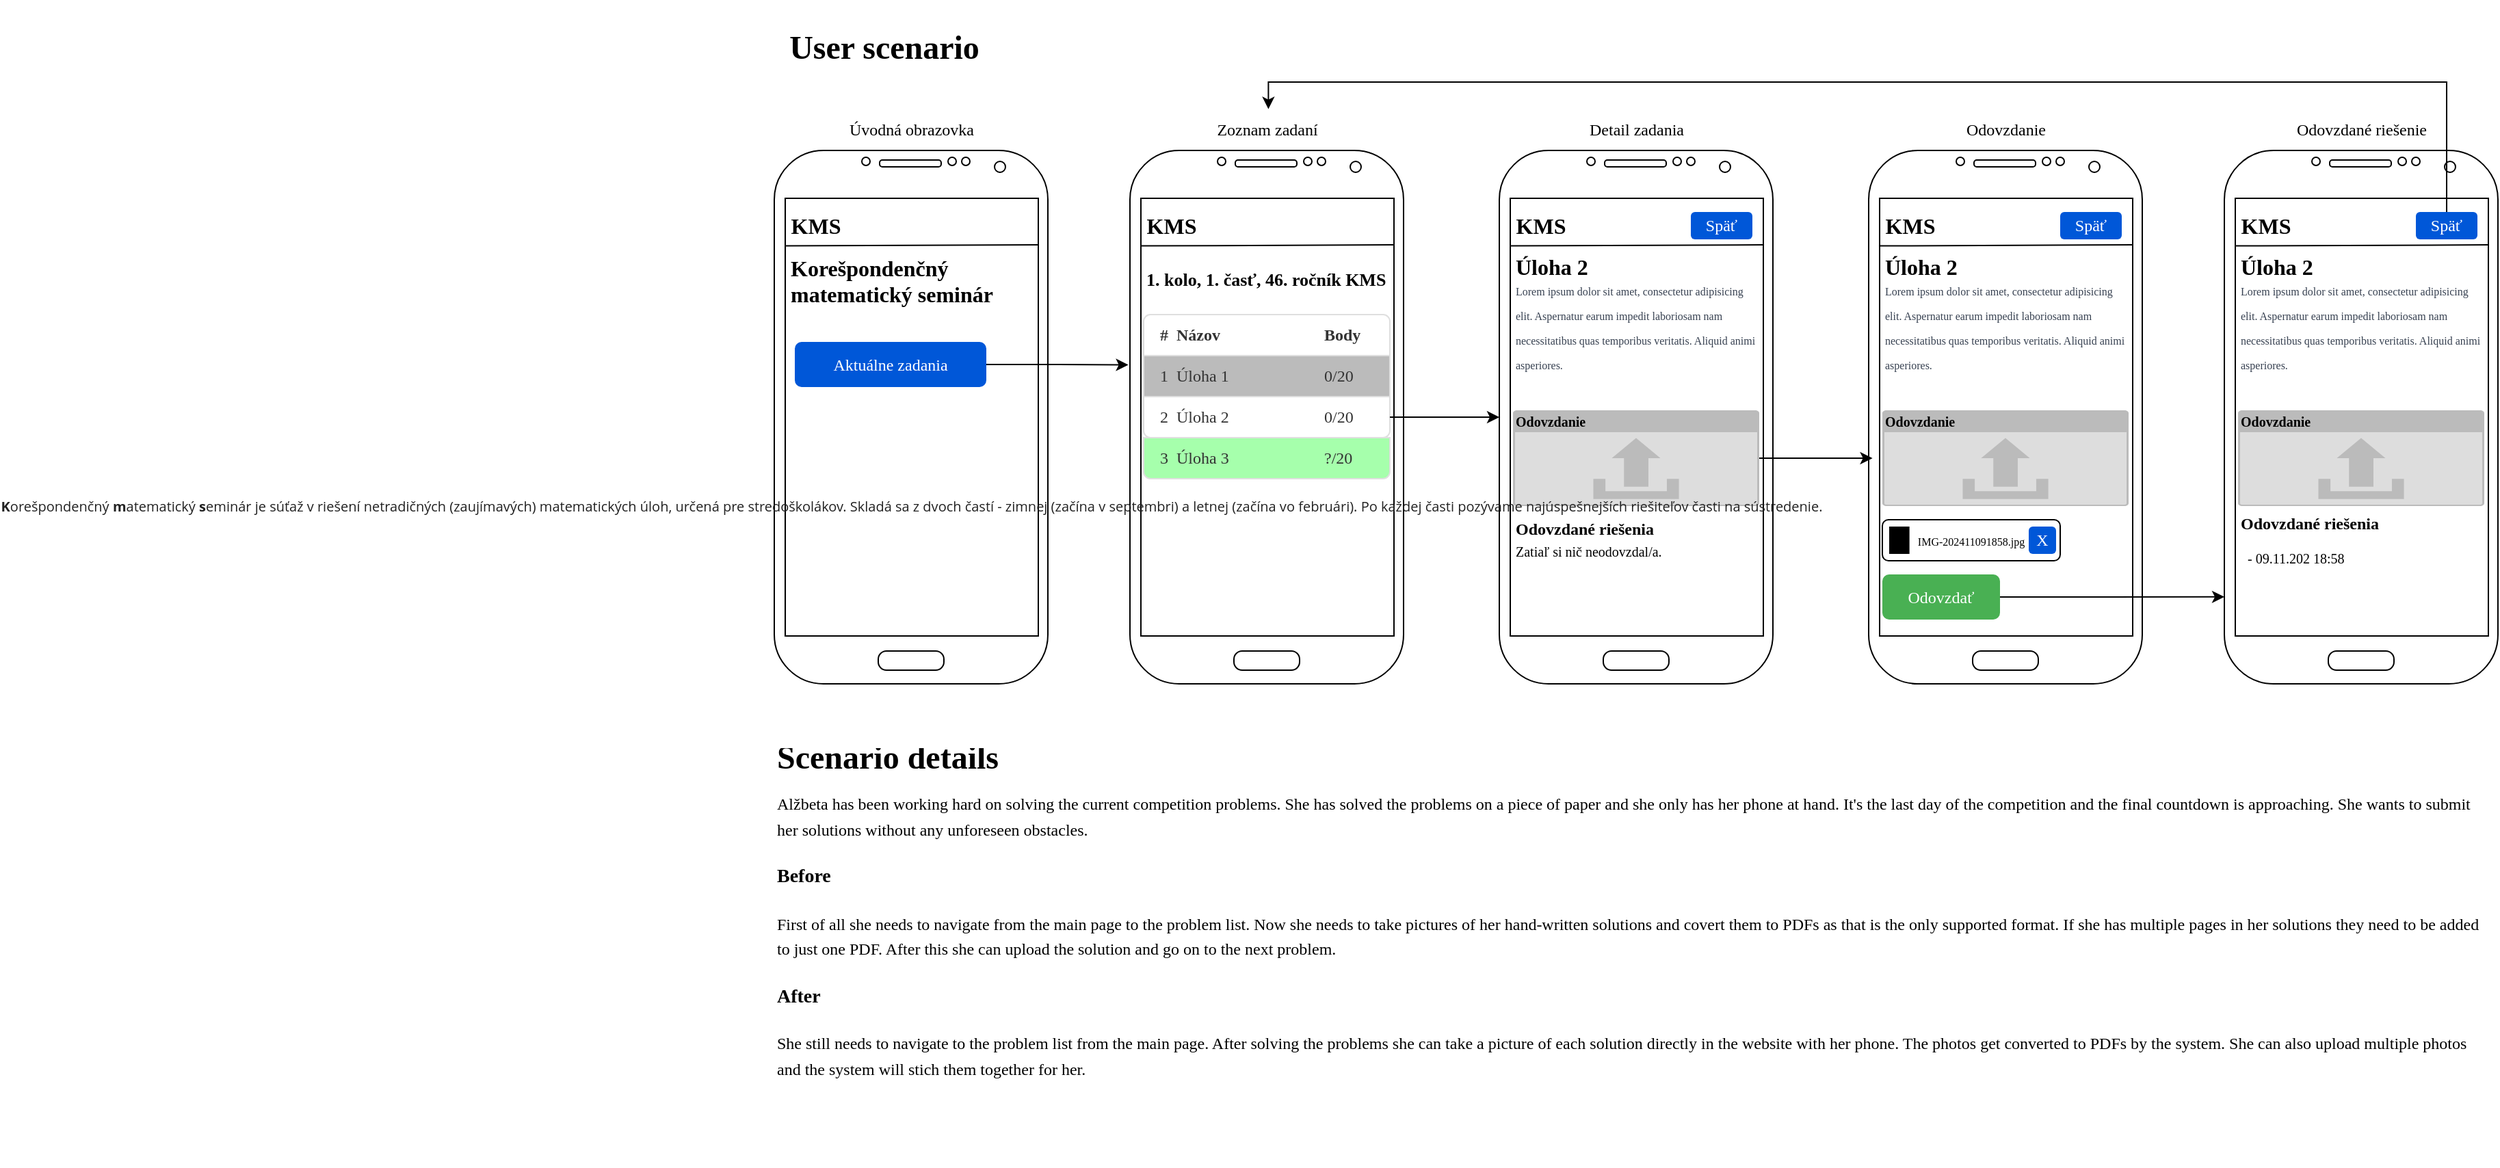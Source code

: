<mxfile version="25.0.3" pages="2">
  <diagram name="Page-1" id="X9QvG4u3iI25r8UtIQJN">
    <mxGraphModel dx="2902" dy="826" grid="1" gridSize="10" guides="1" tooltips="1" connect="1" arrows="1" fold="1" page="1" pageScale="1" pageWidth="1600" pageHeight="900" math="0" shadow="0">
      <root>
        <mxCell id="0" />
        <mxCell id="1" parent="0" />
        <mxCell id="t6Gh8kv-kjOiG83hikIO-46" value="&lt;font style=&quot;font-size: 8px;&quot;&gt;IMG-202411091858.jpg&lt;/font&gt;" style="rounded=1;whiteSpace=wrap;html=1;align=center;fontFamily=Source Sans 3;fontSource=https%3A%2F%2Ffonts.googleapis.com%2Fcss%3Ffamily%3DSource%2BSans%2B3;" parent="1" vertex="1">
          <mxGeometry x="850" y="400" width="130" height="30" as="geometry" />
        </mxCell>
        <mxCell id="t6Gh8kv-kjOiG83hikIO-1" value="" style="verticalLabelPosition=bottom;verticalAlign=top;html=1;shadow=0;dashed=0;strokeWidth=1;shape=mxgraph.android.phone2;strokeColor=#000000;fontFamily=Source Sans 3;fontSource=https%3A%2F%2Ffonts.googleapis.com%2Fcss%3Ffamily%3DSource%2BSans%2B3;" parent="1" vertex="1">
          <mxGeometry x="40" y="130" width="200" height="390" as="geometry" />
        </mxCell>
        <mxCell id="t6Gh8kv-kjOiG83hikIO-2" value="Úvodná obrazovka" style="text;html=1;align=center;verticalAlign=middle;resizable=0;points=[];autosize=1;strokeColor=none;fillColor=none;fontFamily=Source Sans 3;fontSource=https%3A%2F%2Ffonts.googleapis.com%2Fcss%3Ffamily%3DSource%2BSans%2B3;" parent="1" vertex="1">
          <mxGeometry x="85" y="100" width="110" height="30" as="geometry" />
        </mxCell>
        <mxCell id="t6Gh8kv-kjOiG83hikIO-7" value="&lt;b&gt;&lt;font style=&quot;font-size: 16px;&quot;&gt;KMS&lt;/font&gt;&lt;/b&gt;" style="text;html=1;align=center;verticalAlign=middle;resizable=0;points=[];autosize=1;strokeColor=none;fillColor=none;fontFamily=Source Sans 3;fontSource=https%3A%2F%2Ffonts.googleapis.com%2Fcss%3Ffamily%3DSource%2BSans%2B3;" parent="1" vertex="1">
          <mxGeometry x="40" y="170" width="60" height="30" as="geometry" />
        </mxCell>
        <mxCell id="t6Gh8kv-kjOiG83hikIO-8" value="" style="edgeStyle=none;orthogonalLoop=1;jettySize=auto;html=1;rounded=0;endArrow=none;endFill=0;exitX=0.039;exitY=0.179;exitDx=0;exitDy=0;exitPerimeter=0;entryX=0.966;entryY=0.177;entryDx=0;entryDy=0;entryPerimeter=0;fontFamily=Source Sans 3;fontSource=https%3A%2F%2Ffonts.googleapis.com%2Fcss%3Ffamily%3DSource%2BSans%2B3;" parent="1" source="t6Gh8kv-kjOiG83hikIO-1" target="t6Gh8kv-kjOiG83hikIO-1" edge="1">
          <mxGeometry width="100" relative="1" as="geometry">
            <mxPoint x="50" y="200" as="sourcePoint" />
            <mxPoint x="230" y="199" as="targetPoint" />
            <Array as="points" />
          </mxGeometry>
        </mxCell>
        <mxCell id="t6Gh8kv-kjOiG83hikIO-11" value="&lt;h1 style=&quot;margin-top: 0px; font-size: 16px;&quot;&gt;&lt;font style=&quot;font-size: 16px;&quot;&gt;Korešpondenčný matematický seminár&lt;/font&gt;&lt;/h1&gt;" style="text;html=1;whiteSpace=wrap;overflow=hidden;rounded=0;fontFamily=Source Sans 3;fontSource=https%3A%2F%2Ffonts.googleapis.com%2Fcss%3Ffamily%3DSource%2BSans%2B3;" parent="1" vertex="1">
          <mxGeometry x="50" y="200" width="180" height="120" as="geometry" />
        </mxCell>
        <mxCell id="t6Gh8kv-kjOiG83hikIO-12" value="Aktuálne zadania" style="rounded=1;fillColor=#0057D8;strokeColor=none;html=1;whiteSpace=wrap;fontColor=#ffffff;align=center;verticalAlign=middle;fontStyle=0;fontSize=12;sketch=0;fontFamily=Source Sans 3;fontSource=https%3A%2F%2Ffonts.googleapis.com%2Fcss%3Ffamily%3DSource%2BSans%2B3;" parent="1" vertex="1">
          <mxGeometry x="55" y="270" width="140" height="33" as="geometry" />
        </mxCell>
        <mxCell id="t6Gh8kv-kjOiG83hikIO-13" value="" style="verticalLabelPosition=bottom;verticalAlign=top;html=1;shadow=0;dashed=0;strokeWidth=1;shape=mxgraph.android.phone2;strokeColor=#000000;fontFamily=Source Sans 3;fontSource=https%3A%2F%2Ffonts.googleapis.com%2Fcss%3Ffamily%3DSource%2BSans%2B3;" parent="1" vertex="1">
          <mxGeometry x="300" y="130" width="200" height="390" as="geometry" />
        </mxCell>
        <mxCell id="t6Gh8kv-kjOiG83hikIO-14" value="Zoznam zadaní" style="text;html=1;align=center;verticalAlign=middle;resizable=0;points=[];autosize=1;strokeColor=none;fillColor=none;fontFamily=Source Sans 3;fontSource=https%3A%2F%2Ffonts.googleapis.com%2Fcss%3Ffamily%3DSource%2BSans%2B3;" parent="1" vertex="1">
          <mxGeometry x="350" y="100" width="100" height="30" as="geometry" />
        </mxCell>
        <mxCell id="t6Gh8kv-kjOiG83hikIO-15" value="&lt;b&gt;&lt;font style=&quot;font-size: 16px;&quot;&gt;KMS&lt;/font&gt;&lt;/b&gt;" style="text;html=1;align=center;verticalAlign=middle;resizable=0;points=[];autosize=1;strokeColor=none;fillColor=none;fontFamily=Source Sans 3;fontSource=https%3A%2F%2Ffonts.googleapis.com%2Fcss%3Ffamily%3DSource%2BSans%2B3;" parent="1" vertex="1">
          <mxGeometry x="300" y="170" width="60" height="30" as="geometry" />
        </mxCell>
        <mxCell id="t6Gh8kv-kjOiG83hikIO-16" value="" style="edgeStyle=none;orthogonalLoop=1;jettySize=auto;html=1;rounded=0;endArrow=none;endFill=0;exitX=0.039;exitY=0.179;exitDx=0;exitDy=0;exitPerimeter=0;entryX=0.966;entryY=0.177;entryDx=0;entryDy=0;entryPerimeter=0;fontFamily=Source Sans 3;fontSource=https%3A%2F%2Ffonts.googleapis.com%2Fcss%3Ffamily%3DSource%2BSans%2B3;" parent="1" source="t6Gh8kv-kjOiG83hikIO-13" target="t6Gh8kv-kjOiG83hikIO-13" edge="1">
          <mxGeometry width="100" relative="1" as="geometry">
            <mxPoint x="310" y="200" as="sourcePoint" />
            <mxPoint x="490" y="199" as="targetPoint" />
            <Array as="points" />
          </mxGeometry>
        </mxCell>
        <mxCell id="t6Gh8kv-kjOiG83hikIO-17" value="&lt;h1 style=&quot;margin-top: 0px;&quot;&gt;&lt;font style=&quot;font-size: 13px;&quot;&gt;1. kolo, 1. časť, 46. ročník KMS&lt;/font&gt;&lt;/h1&gt;" style="text;html=1;whiteSpace=wrap;overflow=hidden;rounded=0;fontFamily=Source Sans 3;fontSource=https%3A%2F%2Ffonts.googleapis.com%2Fcss%3Ffamily%3DSource%2BSans%2B3;" parent="1" vertex="1">
          <mxGeometry x="310" y="200" width="180" height="50" as="geometry" />
        </mxCell>
        <mxCell id="t6Gh8kv-kjOiG83hikIO-19" style="edgeStyle=orthogonalEdgeStyle;rounded=0;orthogonalLoop=1;jettySize=auto;html=1;entryX=-0.006;entryY=0.402;entryDx=0;entryDy=0;entryPerimeter=0;fontFamily=Source Sans 3;fontSource=https%3A%2F%2Ffonts.googleapis.com%2Fcss%3Ffamily%3DSource%2BSans%2B3;" parent="1" source="t6Gh8kv-kjOiG83hikIO-12" target="t6Gh8kv-kjOiG83hikIO-13" edge="1">
          <mxGeometry relative="1" as="geometry" />
        </mxCell>
        <mxCell id="t6Gh8kv-kjOiG83hikIO-20" value="" style="swimlane;fontStyle=0;childLayout=stackLayout;horizontal=1;startSize=0;horizontalStack=0;resizeParent=1;resizeParentMax=0;resizeLast=0;collapsible=0;marginBottom=0;whiteSpace=wrap;html=1;strokeColor=none;fillColor=none;fontFamily=Source Sans 3;fontSource=https%3A%2F%2Ffonts.googleapis.com%2Fcss%3Ffamily%3DSource%2BSans%2B3;" parent="1" vertex="1">
          <mxGeometry x="310" y="250" width="180" height="120" as="geometry" />
        </mxCell>
        <mxCell id="t6Gh8kv-kjOiG83hikIO-21" value="&lt;b&gt;#&amp;nbsp; Názov&lt;span style=&quot;white-space: pre;&quot;&gt;&#x9;&lt;/span&gt;&lt;span style=&quot;white-space: pre;&quot;&gt;&#x9;&lt;/span&gt;&lt;span style=&quot;white-space: pre;&quot;&gt;&#x9;&lt;/span&gt;&lt;span style=&quot;white-space: pre;&quot;&gt;&#x9;&lt;/span&gt;Body&lt;/b&gt;" style="text;strokeColor=#DFDFDF;fillColor=#FFFFFF;align=left;verticalAlign=middle;spacingLeft=10;spacingRight=10;overflow=hidden;points=[[0,0.5],[1,0.5]];portConstraint=eastwest;rotatable=0;whiteSpace=wrap;html=1;shape=mxgraph.bootstrap.topButton;rSize=5;fontColor=#333333;fontFamily=Source Sans 3;fontSource=https%3A%2F%2Ffonts.googleapis.com%2Fcss%3Ffamily%3DSource%2BSans%2B3;" parent="t6Gh8kv-kjOiG83hikIO-20" vertex="1">
          <mxGeometry width="180" height="30" as="geometry" />
        </mxCell>
        <mxCell id="t6Gh8kv-kjOiG83hikIO-22" value="1&amp;nbsp; Úloha 1&lt;span style=&quot;white-space: pre;&quot;&gt;&#x9;&lt;/span&gt;&lt;span style=&quot;white-space: pre;&quot;&gt;&#x9;&lt;/span&gt;&lt;span style=&quot;white-space: pre;&quot;&gt;&#x9;&lt;/span&gt;0/20" style="text;strokeColor=#DFDFDF;fillColor=#BBBBBB;align=left;verticalAlign=middle;spacingLeft=10;spacingRight=10;overflow=hidden;points=[[0,0.5],[1,0.5]];portConstraint=eastwest;rotatable=0;whiteSpace=wrap;html=1;rSize=5;fontColor=#333333;fontFamily=Source Sans 3;fontSource=https%3A%2F%2Ffonts.googleapis.com%2Fcss%3Ffamily%3DSource%2BSans%2B3;" parent="t6Gh8kv-kjOiG83hikIO-20" vertex="1">
          <mxGeometry y="30" width="180" height="30" as="geometry" />
        </mxCell>
        <mxCell id="t6Gh8kv-kjOiG83hikIO-23" value="2&amp;nbsp; Úloha 2&lt;span style=&quot;white-space: pre;&quot;&gt;&#x9;&lt;/span&gt;&lt;span style=&quot;white-space: pre;&quot;&gt;&#x9;&lt;/span&gt;&lt;span style=&quot;white-space: pre;&quot;&gt;&#x9;&lt;/span&gt;0/20" style="text;strokeColor=#DFDFDF;fillColor=#FFFFFF;align=left;verticalAlign=middle;spacingLeft=10;spacingRight=10;overflow=hidden;points=[[0,0.5],[1,0.5]];portConstraint=eastwest;rotatable=0;whiteSpace=wrap;html=1;shape=mxgraph.bootstrap.bottomButton;rSize=5;fontColor=#333333;fontFamily=Source Sans 3;fontSource=https%3A%2F%2Ffonts.googleapis.com%2Fcss%3Ffamily%3DSource%2BSans%2B3;" parent="t6Gh8kv-kjOiG83hikIO-20" vertex="1">
          <mxGeometry y="60" width="180" height="30" as="geometry" />
        </mxCell>
        <mxCell id="t6Gh8kv-kjOiG83hikIO-24" value="3&amp;nbsp; Úloha 3&lt;span style=&quot;white-space: pre;&quot;&gt;&#x9;&lt;/span&gt;&lt;span style=&quot;white-space: pre;&quot;&gt;&#x9;&lt;/span&gt;&lt;span style=&quot;white-space: pre;&quot;&gt;&#x9;&lt;/span&gt;?/20" style="text;strokeColor=#DFDFDF;fillColor=#A6FFAC;align=left;verticalAlign=middle;spacingLeft=10;spacingRight=10;overflow=hidden;points=[[0,0.5],[1,0.5]];portConstraint=eastwest;rotatable=0;whiteSpace=wrap;html=1;shape=mxgraph.bootstrap.bottomButton;rSize=5;fontColor=#333333;fontFamily=Source Sans 3;fontSource=https%3A%2F%2Ffonts.googleapis.com%2Fcss%3Ffamily%3DSource%2BSans%2B3;" parent="t6Gh8kv-kjOiG83hikIO-20" vertex="1">
          <mxGeometry y="90" width="180" height="30" as="geometry" />
        </mxCell>
        <mxCell id="t6Gh8kv-kjOiG83hikIO-25" value="" style="verticalLabelPosition=bottom;verticalAlign=top;html=1;shadow=0;dashed=0;strokeWidth=1;shape=mxgraph.android.phone2;strokeColor=#000000;fontFamily=Source Sans 3;fontSource=https%3A%2F%2Ffonts.googleapis.com%2Fcss%3Ffamily%3DSource%2BSans%2B3;" parent="1" vertex="1">
          <mxGeometry x="570" y="130" width="200" height="390" as="geometry" />
        </mxCell>
        <mxCell id="t6Gh8kv-kjOiG83hikIO-26" value="Detail zadania" style="text;html=1;align=center;verticalAlign=middle;resizable=0;points=[];autosize=1;strokeColor=none;fillColor=none;fontFamily=Source Sans 3;fontSource=https%3A%2F%2Ffonts.googleapis.com%2Fcss%3Ffamily%3DSource%2BSans%2B3;" parent="1" vertex="1">
          <mxGeometry x="625" y="100" width="90" height="30" as="geometry" />
        </mxCell>
        <mxCell id="t6Gh8kv-kjOiG83hikIO-27" value="&lt;b&gt;&lt;font style=&quot;font-size: 16px;&quot;&gt;KMS&lt;/font&gt;&lt;/b&gt;" style="text;html=1;align=center;verticalAlign=middle;resizable=0;points=[];autosize=1;strokeColor=none;fillColor=none;fontFamily=Source Sans 3;fontSource=https%3A%2F%2Ffonts.googleapis.com%2Fcss%3Ffamily%3DSource%2BSans%2B3;" parent="1" vertex="1">
          <mxGeometry x="570" y="170" width="60" height="30" as="geometry" />
        </mxCell>
        <mxCell id="t6Gh8kv-kjOiG83hikIO-28" value="" style="edgeStyle=none;orthogonalLoop=1;jettySize=auto;html=1;rounded=0;endArrow=none;endFill=0;exitX=0.039;exitY=0.179;exitDx=0;exitDy=0;exitPerimeter=0;entryX=0.966;entryY=0.177;entryDx=0;entryDy=0;entryPerimeter=0;fontFamily=Source Sans 3;fontSource=https%3A%2F%2Ffonts.googleapis.com%2Fcss%3Ffamily%3DSource%2BSans%2B3;" parent="1" source="t6Gh8kv-kjOiG83hikIO-25" target="t6Gh8kv-kjOiG83hikIO-25" edge="1">
          <mxGeometry width="100" relative="1" as="geometry">
            <mxPoint x="580" y="200" as="sourcePoint" />
            <mxPoint x="760" y="199" as="targetPoint" />
            <Array as="points" />
          </mxGeometry>
        </mxCell>
        <mxCell id="t6Gh8kv-kjOiG83hikIO-29" value="&lt;h1 style=&quot;margin-top: 0px; line-height: 50%;&quot;&gt;&lt;font style=&quot;&quot;&gt;&lt;span style=&quot;font-size: 16px;&quot;&gt;Úloha 2&lt;/span&gt;&lt;br&gt;&lt;span style=&quot;color: rgb(55, 65, 81); font-weight: 400; text-align: justify;&quot;&gt;&lt;font style=&quot;font-size: 8px;&quot;&gt;Lorem ipsum dolor sit amet, consectetur adipisicing elit. Aspernatur earum impedit laboriosam nam necessitatibus quas temporibus veritatis. Aliquid animi asperiores.&lt;/font&gt;&lt;/span&gt;&lt;/font&gt;&lt;/h1&gt;" style="text;html=1;whiteSpace=wrap;overflow=hidden;rounded=0;fontFamily=Source Sans 3;fontSource=https%3A%2F%2Ffonts.googleapis.com%2Fcss%3Ffamily%3DSource%2BSans%2B3;" parent="1" vertex="1">
          <mxGeometry x="580" y="200" width="180" height="120" as="geometry" />
        </mxCell>
        <mxCell id="t6Gh8kv-kjOiG83hikIO-30" value="Späť" style="rounded=1;fillColor=#0057D8;strokeColor=none;html=1;whiteSpace=wrap;fontColor=#ffffff;align=center;verticalAlign=middle;fontStyle=0;fontSize=12;sketch=0;fontFamily=Source Sans 3;fontSource=https%3A%2F%2Ffonts.googleapis.com%2Fcss%3Ffamily%3DSource%2BSans%2B3;" parent="1" vertex="1">
          <mxGeometry x="710" y="175" width="45" height="20" as="geometry" />
        </mxCell>
        <mxCell id="t6Gh8kv-kjOiG83hikIO-31" style="edgeStyle=orthogonalEdgeStyle;rounded=0;orthogonalLoop=1;jettySize=auto;html=1;entryX=0;entryY=0.5;entryDx=0;entryDy=0;entryPerimeter=0;fontFamily=Source Sans 3;fontSource=https%3A%2F%2Ffonts.googleapis.com%2Fcss%3Ffamily%3DSource%2BSans%2B3;" parent="1" source="t6Gh8kv-kjOiG83hikIO-23" target="t6Gh8kv-kjOiG83hikIO-25" edge="1">
          <mxGeometry relative="1" as="geometry" />
        </mxCell>
        <mxCell id="t6Gh8kv-kjOiG83hikIO-35" value="&lt;h1 style=&quot;margin-top: 0px; line-height: 30%;&quot;&gt;&lt;span style=&quot;&quot;&gt;&lt;font style=&quot;font-size: 10px;&quot; color=&quot;#000000&quot;&gt;Odovzdanie&lt;/font&gt;&lt;/span&gt;&lt;/h1&gt;" style="html=1;whiteSpace=wrap;strokeColor=none;fillColor=#BBBBBB;labelPosition=center;verticalLabelPosition=middle;verticalAlign=top;align=left;fontSize=12;outlineConnect=0;spacingTop=-6;fontColor=#FFFFFF;sketch=0;shape=mxgraph.sitemap.upload;fontFamily=Source Sans 3;fontSource=https%3A%2F%2Ffonts.googleapis.com%2Fcss%3Ffamily%3DSource%2BSans%2B3;" parent="1" vertex="1">
          <mxGeometry x="580" y="320" width="180" height="70" as="geometry" />
        </mxCell>
        <mxCell id="t6Gh8kv-kjOiG83hikIO-36" value="" style="verticalLabelPosition=bottom;verticalAlign=top;html=1;shadow=0;dashed=0;strokeWidth=1;shape=mxgraph.android.phone2;strokeColor=#000000;fontFamily=Source Sans 3;fontSource=https%3A%2F%2Ffonts.googleapis.com%2Fcss%3Ffamily%3DSource%2BSans%2B3;" parent="1" vertex="1">
          <mxGeometry x="840" y="130" width="200" height="390" as="geometry" />
        </mxCell>
        <mxCell id="t6Gh8kv-kjOiG83hikIO-37" value="&lt;b&gt;&lt;font style=&quot;font-size: 16px;&quot;&gt;KMS&lt;/font&gt;&lt;/b&gt;" style="text;html=1;align=center;verticalAlign=middle;resizable=0;points=[];autosize=1;strokeColor=none;fillColor=none;fontFamily=Source Sans 3;fontSource=https%3A%2F%2Ffonts.googleapis.com%2Fcss%3Ffamily%3DSource%2BSans%2B3;" parent="1" vertex="1">
          <mxGeometry x="840" y="170" width="60" height="30" as="geometry" />
        </mxCell>
        <mxCell id="t6Gh8kv-kjOiG83hikIO-38" value="" style="edgeStyle=none;orthogonalLoop=1;jettySize=auto;html=1;rounded=0;endArrow=none;endFill=0;exitX=0.039;exitY=0.179;exitDx=0;exitDy=0;exitPerimeter=0;entryX=0.966;entryY=0.177;entryDx=0;entryDy=0;entryPerimeter=0;fontFamily=Source Sans 3;fontSource=https%3A%2F%2Ffonts.googleapis.com%2Fcss%3Ffamily%3DSource%2BSans%2B3;" parent="1" source="t6Gh8kv-kjOiG83hikIO-36" target="t6Gh8kv-kjOiG83hikIO-36" edge="1">
          <mxGeometry width="100" relative="1" as="geometry">
            <mxPoint x="850" y="200" as="sourcePoint" />
            <mxPoint x="1030" y="199" as="targetPoint" />
            <Array as="points" />
          </mxGeometry>
        </mxCell>
        <mxCell id="t6Gh8kv-kjOiG83hikIO-39" value="&lt;h1 style=&quot;margin-top: 0px; line-height: 50%;&quot;&gt;&lt;font style=&quot;&quot;&gt;&lt;span style=&quot;font-size: 16px;&quot;&gt;Úloha 2&lt;/span&gt;&lt;br&gt;&lt;span style=&quot;color: rgb(55, 65, 81); font-weight: 400; text-align: justify;&quot;&gt;&lt;font style=&quot;font-size: 8px;&quot;&gt;Lorem ipsum dolor sit amet, consectetur adipisicing elit. Aspernatur earum impedit laboriosam nam necessitatibus quas temporibus veritatis. Aliquid animi asperiores.&lt;/font&gt;&lt;/span&gt;&lt;/font&gt;&lt;/h1&gt;" style="text;html=1;whiteSpace=wrap;overflow=hidden;rounded=0;fontFamily=Source Sans 3;fontSource=https%3A%2F%2Ffonts.googleapis.com%2Fcss%3Ffamily%3DSource%2BSans%2B3;" parent="1" vertex="1">
          <mxGeometry x="850" y="200" width="180" height="120" as="geometry" />
        </mxCell>
        <mxCell id="t6Gh8kv-kjOiG83hikIO-40" value="Späť" style="rounded=1;fillColor=#0057D8;strokeColor=none;html=1;whiteSpace=wrap;fontColor=#ffffff;align=center;verticalAlign=middle;fontStyle=0;fontSize=12;sketch=0;fontFamily=Source Sans 3;fontSource=https%3A%2F%2Ffonts.googleapis.com%2Fcss%3Ffamily%3DSource%2BSans%2B3;" parent="1" vertex="1">
          <mxGeometry x="980" y="175" width="45" height="20" as="geometry" />
        </mxCell>
        <mxCell id="t6Gh8kv-kjOiG83hikIO-41" value="&lt;h1 style=&quot;margin-top: 0px; line-height: 30%;&quot;&gt;&lt;span style=&quot;&quot;&gt;&lt;font style=&quot;font-size: 10px;&quot; color=&quot;#000000&quot;&gt;Odovzdanie&lt;/font&gt;&lt;/span&gt;&lt;/h1&gt;" style="html=1;whiteSpace=wrap;strokeColor=none;fillColor=#BBBBBB;labelPosition=center;verticalLabelPosition=middle;verticalAlign=top;align=left;fontSize=12;outlineConnect=0;spacingTop=-6;fontColor=#FFFFFF;sketch=0;shape=mxgraph.sitemap.upload;fontFamily=Source Sans 3;fontSource=https%3A%2F%2Ffonts.googleapis.com%2Fcss%3Ffamily%3DSource%2BSans%2B3;" parent="1" vertex="1">
          <mxGeometry x="850" y="320" width="180" height="70" as="geometry" />
        </mxCell>
        <mxCell id="t6Gh8kv-kjOiG83hikIO-42" style="edgeStyle=orthogonalEdgeStyle;rounded=0;orthogonalLoop=1;jettySize=auto;html=1;entryX=0.014;entryY=0.577;entryDx=0;entryDy=0;entryPerimeter=0;fontFamily=Source Sans 3;fontSource=https%3A%2F%2Ffonts.googleapis.com%2Fcss%3Ffamily%3DSource%2BSans%2B3;" parent="1" source="t6Gh8kv-kjOiG83hikIO-35" target="t6Gh8kv-kjOiG83hikIO-36" edge="1">
          <mxGeometry relative="1" as="geometry" />
        </mxCell>
        <mxCell id="t6Gh8kv-kjOiG83hikIO-45" value="" style="sketch=0;verticalLabelPosition=bottom;sketch=0;aspect=fixed;html=1;verticalAlign=top;strokeColor=none;fillColor=#000000;align=center;outlineConnect=0;pointerEvents=1;shape=mxgraph.citrix2.linux_image;fontFamily=Source Sans 3;fontSource=https%3A%2F%2Ffonts.googleapis.com%2Fcss%3Ffamily%3DSource%2BSans%2B3;" parent="1" vertex="1">
          <mxGeometry x="855" y="405" width="14.81" height="20" as="geometry" />
        </mxCell>
        <mxCell id="t6Gh8kv-kjOiG83hikIO-47" value="X" style="rounded=1;fillColor=#0057D8;strokeColor=none;html=1;whiteSpace=wrap;fontColor=#ffffff;align=center;verticalAlign=middle;fontStyle=0;fontSize=12;sketch=0;fontFamily=Source Sans 3;fontSource=https%3A%2F%2Ffonts.googleapis.com%2Fcss%3Ffamily%3DSource%2BSans%2B3;" parent="1" vertex="1">
          <mxGeometry x="957" y="405" width="20" height="20" as="geometry" />
        </mxCell>
        <mxCell id="t6Gh8kv-kjOiG83hikIO-48" value="Odovzdať" style="rounded=1;fillColor=#49B053;strokeColor=none;html=1;whiteSpace=wrap;fontColor=#ffffff;align=center;verticalAlign=middle;fontStyle=0;fontSize=12;sketch=0;fontFamily=Source Sans 3;fontSource=https%3A%2F%2Ffonts.googleapis.com%2Fcss%3Ffamily%3DSource%2BSans%2B3;" parent="1" vertex="1">
          <mxGeometry x="850" y="440" width="86" height="33" as="geometry" />
        </mxCell>
        <mxCell id="t6Gh8kv-kjOiG83hikIO-49" value="&lt;h1 style=&quot;margin-top: 0px; line-height: 50%;&quot;&gt;&lt;font style=&quot;&quot;&gt;&lt;font style=&quot;font-size: 12px;&quot;&gt;Odovzdané riešenia&lt;/font&gt;&lt;br&gt;&lt;font style=&quot;font-size: 10px; font-weight: normal;&quot;&gt;Zatiaľ si nič neodovzdal/a.&lt;/font&gt;&lt;/font&gt;&lt;/h1&gt;" style="text;html=1;whiteSpace=wrap;overflow=hidden;rounded=0;fontFamily=Source Sans 3;fontSource=https%3A%2F%2Ffonts.googleapis.com%2Fcss%3Ffamily%3DSource%2BSans%2B3;" parent="1" vertex="1">
          <mxGeometry x="580" y="390" width="180" height="120" as="geometry" />
        </mxCell>
        <mxCell id="t6Gh8kv-kjOiG83hikIO-50" value="Odovzdanie" style="text;html=1;align=center;verticalAlign=middle;resizable=0;points=[];autosize=1;strokeColor=none;fillColor=none;fontFamily=Source Sans 3;fontSource=https%3A%2F%2Ffonts.googleapis.com%2Fcss%3Ffamily%3DSource%2BSans%2B3;" parent="1" vertex="1">
          <mxGeometry x="900" y="100" width="80" height="30" as="geometry" />
        </mxCell>
        <mxCell id="t6Gh8kv-kjOiG83hikIO-51" value="" style="verticalLabelPosition=bottom;verticalAlign=top;html=1;shadow=0;dashed=0;strokeWidth=1;shape=mxgraph.android.phone2;strokeColor=#000000;fontFamily=Source Sans 3;fontSource=https%3A%2F%2Ffonts.googleapis.com%2Fcss%3Ffamily%3DSource%2BSans%2B3;" parent="1" vertex="1">
          <mxGeometry x="1100" y="130" width="200" height="390" as="geometry" />
        </mxCell>
        <mxCell id="t6Gh8kv-kjOiG83hikIO-52" value="Odovzdané riešenie" style="text;html=1;align=center;verticalAlign=middle;resizable=0;points=[];autosize=1;strokeColor=none;fillColor=none;fontFamily=Source Sans 3;fontSource=https%3A%2F%2Ffonts.googleapis.com%2Fcss%3Ffamily%3DSource%2BSans%2B3;" parent="1" vertex="1">
          <mxGeometry x="1140" y="100" width="120" height="30" as="geometry" />
        </mxCell>
        <mxCell id="t6Gh8kv-kjOiG83hikIO-53" value="&lt;b&gt;&lt;font style=&quot;font-size: 16px;&quot;&gt;KMS&lt;/font&gt;&lt;/b&gt;" style="text;html=1;align=center;verticalAlign=middle;resizable=0;points=[];autosize=1;strokeColor=none;fillColor=none;fontFamily=Source Sans 3;fontSource=https%3A%2F%2Ffonts.googleapis.com%2Fcss%3Ffamily%3DSource%2BSans%2B3;" parent="1" vertex="1">
          <mxGeometry x="1100" y="170" width="60" height="30" as="geometry" />
        </mxCell>
        <mxCell id="t6Gh8kv-kjOiG83hikIO-54" value="" style="edgeStyle=none;orthogonalLoop=1;jettySize=auto;html=1;rounded=0;endArrow=none;endFill=0;exitX=0.039;exitY=0.179;exitDx=0;exitDy=0;exitPerimeter=0;entryX=0.966;entryY=0.177;entryDx=0;entryDy=0;entryPerimeter=0;fontFamily=Source Sans 3;fontSource=https%3A%2F%2Ffonts.googleapis.com%2Fcss%3Ffamily%3DSource%2BSans%2B3;" parent="1" source="t6Gh8kv-kjOiG83hikIO-51" target="t6Gh8kv-kjOiG83hikIO-51" edge="1">
          <mxGeometry width="100" relative="1" as="geometry">
            <mxPoint x="1110" y="200" as="sourcePoint" />
            <mxPoint x="1290" y="199" as="targetPoint" />
            <Array as="points" />
          </mxGeometry>
        </mxCell>
        <mxCell id="t6Gh8kv-kjOiG83hikIO-55" value="&lt;h1 style=&quot;margin-top: 0px; line-height: 50%;&quot;&gt;&lt;font style=&quot;&quot;&gt;&lt;span style=&quot;font-size: 16px;&quot;&gt;Úloha 2&lt;/span&gt;&lt;br&gt;&lt;span style=&quot;color: rgb(55, 65, 81); font-weight: 400; text-align: justify;&quot;&gt;&lt;font style=&quot;font-size: 8px;&quot;&gt;Lorem ipsum dolor sit amet, consectetur adipisicing elit. Aspernatur earum impedit laboriosam nam necessitatibus quas temporibus veritatis. Aliquid animi asperiores.&lt;/font&gt;&lt;/span&gt;&lt;/font&gt;&lt;/h1&gt;" style="text;html=1;whiteSpace=wrap;overflow=hidden;rounded=0;fontFamily=Source Sans 3;fontSource=https%3A%2F%2Ffonts.googleapis.com%2Fcss%3Ffamily%3DSource%2BSans%2B3;" parent="1" vertex="1">
          <mxGeometry x="1110" y="200" width="180" height="120" as="geometry" />
        </mxCell>
        <mxCell id="t6Gh8kv-kjOiG83hikIO-56" value="Späť" style="rounded=1;fillColor=#0057D8;strokeColor=none;html=1;whiteSpace=wrap;fontColor=#ffffff;align=center;verticalAlign=middle;fontStyle=0;fontSize=12;sketch=0;fontFamily=Source Sans 3;fontSource=https%3A%2F%2Ffonts.googleapis.com%2Fcss%3Ffamily%3DSource%2BSans%2B3;" parent="1" vertex="1">
          <mxGeometry x="1240" y="175" width="45" height="20" as="geometry" />
        </mxCell>
        <mxCell id="t6Gh8kv-kjOiG83hikIO-57" value="&lt;h1 style=&quot;margin-top: 0px; line-height: 30%;&quot;&gt;&lt;span style=&quot;&quot;&gt;&lt;font style=&quot;font-size: 10px;&quot; color=&quot;#000000&quot;&gt;Odovzdanie&lt;/font&gt;&lt;/span&gt;&lt;/h1&gt;" style="html=1;whiteSpace=wrap;strokeColor=none;fillColor=#BBBBBB;labelPosition=center;verticalLabelPosition=middle;verticalAlign=top;align=left;fontSize=12;outlineConnect=0;spacingTop=-6;fontColor=#FFFFFF;sketch=0;shape=mxgraph.sitemap.upload;fontFamily=Source Sans 3;fontSource=https%3A%2F%2Ffonts.googleapis.com%2Fcss%3Ffamily%3DSource%2BSans%2B3;" parent="1" vertex="1">
          <mxGeometry x="1110" y="320" width="180" height="70" as="geometry" />
        </mxCell>
        <mxCell id="t6Gh8kv-kjOiG83hikIO-58" value="&lt;h1 style=&quot;margin-top: 0px; line-height: 20%;&quot;&gt;&lt;font style=&quot;&quot;&gt;&lt;font style=&quot;font-size: 12px;&quot;&gt;Odovzdané riešenia&lt;/font&gt;&lt;/font&gt;&lt;/h1&gt;&lt;h1 style=&quot;margin-top: 0px; line-height: 20%;&quot;&gt;&lt;span style=&quot;font-weight: 400; font-size: 10px; background-color: initial;&quot;&gt;&amp;nbsp; - 09.11.202 18:58&lt;/span&gt;&lt;/h1&gt;" style="text;html=1;whiteSpace=wrap;overflow=hidden;rounded=0;fontFamily=Source Sans 3;fontSource=https%3A%2F%2Ffonts.googleapis.com%2Fcss%3Ffamily%3DSource%2BSans%2B3;" parent="1" vertex="1">
          <mxGeometry x="1110" y="390" width="180" height="120" as="geometry" />
        </mxCell>
        <mxCell id="t6Gh8kv-kjOiG83hikIO-59" style="edgeStyle=orthogonalEdgeStyle;rounded=0;orthogonalLoop=1;jettySize=auto;html=1;entryX=0;entryY=0.837;entryDx=0;entryDy=0;entryPerimeter=0;fontFamily=Source Sans 3;fontSource=https%3A%2F%2Ffonts.googleapis.com%2Fcss%3Ffamily%3DSource%2BSans%2B3;" parent="1" source="t6Gh8kv-kjOiG83hikIO-48" target="t6Gh8kv-kjOiG83hikIO-51" edge="1">
          <mxGeometry relative="1" as="geometry" />
        </mxCell>
        <mxCell id="t6Gh8kv-kjOiG83hikIO-60" value="&lt;h1&gt;User scenario&lt;/h1&gt;" style="text;html=1;align=center;verticalAlign=middle;resizable=0;points=[];autosize=1;strokeColor=none;fillColor=none;fontFamily=Source Sans 3;fontSource=https%3A%2F%2Ffonts.googleapis.com%2Fcss%3Ffamily%3DSource%2BSans%2B3;" parent="1" vertex="1">
          <mxGeometry x="40" y="20" width="160" height="70" as="geometry" />
        </mxCell>
        <mxCell id="t6Gh8kv-kjOiG83hikIO-61" value="&lt;h1 style=&quot;margin-top: 0px; line-height: 60%;&quot;&gt;&lt;span style=&quot;background-color: initial;&quot;&gt;Scenario details&lt;br&gt;&lt;/span&gt;&lt;/h1&gt;&lt;h1 style=&quot;margin-top: 0px; line-height: 60%;&quot;&gt;&lt;span style=&quot;font-size: 12px; font-weight: 400;&quot;&gt;Alžbeta has been working hard on solving the current competition problems. She has solved the problems on a piece of paper and she only has her phone at hand. It&#39;s the last day of the competition and the final countdown is approaching. She wants to submit her solutions without any unforeseen obstacles.&lt;/span&gt;&lt;/h1&gt;&lt;h1 style=&quot;margin-top: 0px; line-height: 60%;&quot;&gt;&lt;font style=&quot;font-size: 14px;&quot;&gt;Before&lt;/font&gt;&lt;/h1&gt;&lt;h1 style=&quot;margin-top: 0px; line-height: 60%;&quot;&gt;&lt;span style=&quot;font-size: 12px; font-weight: 400;&quot;&gt;First of all she needs to navigate from the main page to the problem list. Now she needs to take pictures of her hand-written solutions and covert them to PDFs as that is the only supported format. If she has multiple pages in her solutions they need to be added to just one PDF. After this she can upload the solution and go on to the next problem.&lt;/span&gt;&lt;/h1&gt;&lt;h1 style=&quot;margin-top: 0px; line-height: 60%;&quot;&gt;&lt;span style=&quot;background-color: initial;&quot;&gt;&lt;font style=&quot;font-size: 14px;&quot;&gt;After&lt;/font&gt;&lt;/span&gt;&lt;/h1&gt;&lt;h1 style=&quot;margin-top: 0px; line-height: 60%;&quot;&gt;&lt;span style=&quot;background-color: initial; font-size: 12px; font-weight: 400;&quot;&gt;&lt;/span&gt;&lt;/h1&gt;&lt;h1 style=&quot;margin-top: 0px; line-height: 60%;&quot;&gt;&lt;span style=&quot;font-size: 12px; font-weight: 400;&quot;&gt;She still needs to navigate to the problem list from the main page. After solving the problems she can take a picture of each solution directly in the website with her phone. The photos get converted to PDFs by the system. She can also upload multiple photos and the system will stich them together for her.&lt;/span&gt;&lt;/h1&gt;" style="text;html=1;whiteSpace=wrap;overflow=hidden;rounded=0;horizontal=1;verticalAlign=top;fontFamily=Source Sans 3;fontSource=https%3A%2F%2Ffonts.googleapis.com%2Fcss%3Ffamily%3DSource%2BSans%2B3;" parent="1" vertex="1">
          <mxGeometry x="40" y="560" width="1250" height="310" as="geometry" />
        </mxCell>
        <mxCell id="v8NCxr11C-_PMRC68aD4-1" style="edgeStyle=orthogonalEdgeStyle;rounded=0;orthogonalLoop=1;jettySize=auto;html=1;entryX=0.512;entryY=-0.007;entryDx=0;entryDy=0;entryPerimeter=0;" edge="1" parent="1" source="t6Gh8kv-kjOiG83hikIO-56" target="t6Gh8kv-kjOiG83hikIO-14">
          <mxGeometry relative="1" as="geometry">
            <Array as="points">
              <mxPoint x="1263" y="80" />
              <mxPoint x="401" y="80" />
            </Array>
          </mxGeometry>
        </mxCell>
        <mxCell id="v8NCxr11C-_PMRC68aD4-2" value="" style="shape=image;html=1;verticalAlign=top;verticalLabelPosition=bottom;labelBackgroundColor=#ffffff;imageAspect=0;aspect=fixed;image=https://cdn4.iconfinder.com/data/icons/basic-user-interface-2/512/User_Interface-03-128.png" vertex="1" parent="1">
          <mxGeometry x="195" y="160" width="50" height="50" as="geometry" />
        </mxCell>
        <mxCell id="v8NCxr11C-_PMRC68aD4-3" value="" style="shape=image;html=1;verticalAlign=top;verticalLabelPosition=bottom;labelBackgroundColor=#ffffff;imageAspect=0;aspect=fixed;image=https://cdn4.iconfinder.com/data/icons/basic-user-interface-2/512/User_Interface-03-128.png" vertex="1" parent="1">
          <mxGeometry x="450" y="160" width="50" height="50" as="geometry" />
        </mxCell>
        <mxCell id="v8NCxr11C-_PMRC68aD4-4" value="&lt;font style=&quot;font-size: 10px;&quot;&gt;&lt;span style=&quot;box-sizing: border-box; font-weight: 700; color: rgb(34, 34, 34); font-family: &amp;quot;Source Sans Pro&amp;quot;, &amp;quot;Open Sans&amp;quot;, &amp;quot;Helvetica Neue&amp;quot;, Helvetica, Arial, sans-serif; text-align: justify; text-wrap-mode: wrap;&quot;&gt;K&lt;/span&gt;&lt;span style=&quot;color: rgb(34, 34, 34); font-family: &amp;quot;Source Sans Pro&amp;quot;, &amp;quot;Open Sans&amp;quot;, &amp;quot;Helvetica Neue&amp;quot;, Helvetica, Arial, sans-serif; text-align: justify; text-wrap-mode: wrap;&quot;&gt;orešpondenčný&amp;nbsp;&lt;/span&gt;&lt;span style=&quot;box-sizing: border-box; font-weight: 700; color: rgb(34, 34, 34); font-family: &amp;quot;Source Sans Pro&amp;quot;, &amp;quot;Open Sans&amp;quot;, &amp;quot;Helvetica Neue&amp;quot;, Helvetica, Arial, sans-serif; text-align: justify; text-wrap-mode: wrap;&quot;&gt;m&lt;/span&gt;&lt;span style=&quot;color: rgb(34, 34, 34); font-family: &amp;quot;Source Sans Pro&amp;quot;, &amp;quot;Open Sans&amp;quot;, &amp;quot;Helvetica Neue&amp;quot;, Helvetica, Arial, sans-serif; text-align: justify; text-wrap-mode: wrap;&quot;&gt;atematický&amp;nbsp;&lt;/span&gt;&lt;span style=&quot;box-sizing: border-box; font-weight: 700; color: rgb(34, 34, 34); font-family: &amp;quot;Source Sans Pro&amp;quot;, &amp;quot;Open Sans&amp;quot;, &amp;quot;Helvetica Neue&amp;quot;, Helvetica, Arial, sans-serif; text-align: justify; text-wrap-mode: wrap;&quot;&gt;s&lt;/span&gt;&lt;span style=&quot;color: rgb(34, 34, 34); font-family: &amp;quot;Source Sans Pro&amp;quot;, &amp;quot;Open Sans&amp;quot;, &amp;quot;Helvetica Neue&amp;quot;, Helvetica, Arial, sans-serif; text-align: justify; text-wrap-mode: wrap;&quot;&gt;eminár je súťaž v riešení&lt;/span&gt;&lt;span style=&quot;color: rgb(34, 34, 34); font-family: &amp;quot;Source Sans Pro&amp;quot;, &amp;quot;Open Sans&amp;quot;, &amp;quot;Helvetica Neue&amp;quot;, Helvetica, Arial, sans-serif; text-align: justify; text-wrap-mode: wrap;&quot;&gt;&amp;nbsp;netradičných (zaujímavých) matematických úloh, určená pre stredoškolákov. Skladá sa z dvoch častí - zimnej (začína v septembri) a letnej (začína vo februári). Po každej časti pozývame najúspešnejších riešiteľov časti na sústredenie.&lt;/span&gt;&lt;/font&gt;" style="text;html=1;align=center;verticalAlign=middle;resizable=0;points=[];autosize=1;strokeColor=none;fillColor=none;" vertex="1" parent="1">
          <mxGeometry x="-515" y="375" width="1310" height="30" as="geometry" />
        </mxCell>
      </root>
    </mxGraphModel>
  </diagram>
  <diagram id="QvRnGk2kD695ulHljKyi" name="Page-2">
    <mxGraphModel dx="3124" dy="1982" grid="1" gridSize="10" guides="1" tooltips="1" connect="1" arrows="1" fold="1" page="1" pageScale="1" pageWidth="1600" pageHeight="900" math="0" shadow="0">
      <root>
        <mxCell id="0" />
        <mxCell id="1" parent="0" />
        <mxCell id="Obu9gdBILj3bbYkPo6EC-1" value="" style="strokeWidth=1;shadow=0;dashed=0;align=center;html=1;shape=mxgraph.mockup.containers.browserWindow;rSize=0;strokeColor=#666666;strokeColor2=#008cff;strokeColor3=#c4c4c4;mainText=,;recursiveResize=0;fontFamily=Source Sans 3;fontSource=https%3A%2F%2Ffonts.googleapis.com%2Fcss%3Ffamily%3DSource%2BSans%2B3;" parent="1" vertex="1">
          <mxGeometry x="500" y="40" width="620" height="410" as="geometry" />
        </mxCell>
        <mxCell id="Obu9gdBILj3bbYkPo6EC-2" value="KMS" style="strokeWidth=1;shadow=0;dashed=0;align=center;html=1;shape=mxgraph.mockup.containers.anchor;fontSize=17;fontColor=#666666;align=left;whiteSpace=wrap;fontFamily=Source Sans 3;fontSource=https%3A%2F%2Ffonts.googleapis.com%2Fcss%3Ffamily%3DSource%2BSans%2B3;" parent="Obu9gdBILj3bbYkPo6EC-1" vertex="1">
          <mxGeometry x="60" y="12" width="110" height="26" as="geometry" />
        </mxCell>
        <mxCell id="Obu9gdBILj3bbYkPo6EC-3" value="https://kms.sk" style="strokeWidth=1;shadow=0;dashed=0;align=center;html=1;shape=mxgraph.mockup.containers.anchor;rSize=0;fontSize=17;fontColor=#666666;align=left;fontFamily=Source Sans 3;fontSource=https%3A%2F%2Ffonts.googleapis.com%2Fcss%3Ffamily%3DSource%2BSans%2B3;" parent="Obu9gdBILj3bbYkPo6EC-1" vertex="1">
          <mxGeometry x="130" y="60" width="250" height="26" as="geometry" />
        </mxCell>
        <mxCell id="QTVFrgOcSVf4IlXI9qRi-3" value="2&amp;nbsp; Úloha 2&lt;span style=&quot;white-space: pre;&quot;&gt;&#x9;&lt;/span&gt;" style="text;strokeColor=#DFDFDF;fillColor=#FFFFFF;align=left;verticalAlign=middle;spacingLeft=10;spacingRight=10;overflow=hidden;points=[[0,0.5],[1,0.5]];portConstraint=eastwest;rotatable=0;whiteSpace=wrap;html=1;shape=mxgraph.bootstrap.bottomButton;rSize=5;fontColor=#333333;fontFamily=Source Sans 3;fontSource=https%3A%2F%2Ffonts.googleapis.com%2Fcss%3Ffamily%3DSource%2BSans%2B3;" parent="Obu9gdBILj3bbYkPo6EC-1" vertex="1">
          <mxGeometry x="10" y="300" width="570" height="30" as="geometry" />
        </mxCell>
        <mxCell id="QTVFrgOcSVf4IlXI9qRi-6" value="&lt;font style=&quot;font-size: 10px;&quot;&gt;Opravovanie&lt;/font&gt;" style="rounded=1;fillColor=#0057D8;strokeColor=none;html=1;whiteSpace=wrap;fontColor=#ffffff;align=center;verticalAlign=middle;fontStyle=0;fontSize=12;sketch=0;fontFamily=Source Sans 3;fontSource=https%3A%2F%2Ffonts.googleapis.com%2Fcss%3Ffamily%3DSource%2BSans%2B3;" parent="Obu9gdBILj3bbYkPo6EC-1" vertex="1">
          <mxGeometry x="510" y="305" width="56" height="20" as="geometry" />
        </mxCell>
        <mxCell id="QTVFrgOcSVf4IlXI9qRi-4" value="3&amp;nbsp; Úloha 3" style="text;strokeColor=#DFDFDF;fillColor=#FFFFFF;align=left;verticalAlign=middle;spacingLeft=10;spacingRight=10;overflow=hidden;points=[[0,0.5],[1,0.5]];portConstraint=eastwest;rotatable=0;whiteSpace=wrap;html=1;shape=mxgraph.bootstrap.bottomButton;rSize=5;fontColor=#333333;fontFamily=Source Sans 3;fontSource=https%3A%2F%2Ffonts.googleapis.com%2Fcss%3Ffamily%3DSource%2BSans%2B3;" parent="1" vertex="1">
          <mxGeometry x="510" y="370" width="570" height="30" as="geometry" />
        </mxCell>
        <mxCell id="2mUjYlN9ZX55ZnDTOVuc-1" value="" style="strokeWidth=1;shadow=0;dashed=0;align=center;html=1;shape=mxgraph.mockup.containers.browserWindow;rSize=0;strokeColor=#666666;strokeColor2=#008cff;strokeColor3=#c4c4c4;mainText=,;recursiveResize=0;fontFamily=Source Sans 3;fontSource=https%3A%2F%2Ffonts.googleapis.com%2Fcss%3Ffamily%3DSource%2BSans%2B3;" parent="1" vertex="1">
          <mxGeometry x="40" y="40" width="380" height="410" as="geometry" />
        </mxCell>
        <mxCell id="2mUjYlN9ZX55ZnDTOVuc-2" value="KMS" style="strokeWidth=1;shadow=0;dashed=0;align=center;html=1;shape=mxgraph.mockup.containers.anchor;fontSize=17;fontColor=#666666;align=left;whiteSpace=wrap;fontFamily=Source Sans 3;fontSource=https%3A%2F%2Ffonts.googleapis.com%2Fcss%3Ffamily%3DSource%2BSans%2B3;" parent="2mUjYlN9ZX55ZnDTOVuc-1" vertex="1">
          <mxGeometry x="60" y="12" width="110" height="26" as="geometry" />
        </mxCell>
        <mxCell id="2mUjYlN9ZX55ZnDTOVuc-3" value="https://kms.sk" style="strokeWidth=1;shadow=0;dashed=0;align=center;html=1;shape=mxgraph.mockup.containers.anchor;rSize=0;fontSize=17;fontColor=#666666;align=left;fontFamily=Source Sans 3;fontSource=https%3A%2F%2Ffonts.googleapis.com%2Fcss%3Ffamily%3DSource%2BSans%2B3;" parent="2mUjYlN9ZX55ZnDTOVuc-1" vertex="1">
          <mxGeometry x="130" y="60" width="250" height="26" as="geometry" />
        </mxCell>
        <mxCell id="2mUjYlN9ZX55ZnDTOVuc-4" value="" style="endArrow=none;html=1;rounded=0;exitX=0;exitY=1;exitDx=0;exitDy=0;fontFamily=Source Sans 3;fontSource=https%3A%2F%2Ffonts.googleapis.com%2Fcss%3Ffamily%3DSource%2BSans%2B3;" parent="2mUjYlN9ZX55ZnDTOVuc-1" source="2mUjYlN9ZX55ZnDTOVuc-5" edge="1">
          <mxGeometry width="50" height="50" relative="1" as="geometry">
            <mxPoint x="80" y="140" as="sourcePoint" />
            <mxPoint x="380" y="140" as="targetPoint" />
          </mxGeometry>
        </mxCell>
        <mxCell id="2mUjYlN9ZX55ZnDTOVuc-5" value="&lt;b&gt;&lt;font style=&quot;font-size: 16px;&quot;&gt;KMS&lt;/font&gt;&lt;/b&gt;" style="text;html=1;align=center;verticalAlign=middle;whiteSpace=wrap;rounded=0;fontFamily=Source Sans 3;fontSource=https%3A%2F%2Ffonts.googleapis.com%2Fcss%3Ffamily%3DSource%2BSans%2B3;" parent="1" vertex="1">
          <mxGeometry x="40" y="150" width="60" height="30" as="geometry" />
        </mxCell>
        <mxCell id="9zzWBpreTBuda8y7T1Pp-1" value="&lt;h1 style=&quot;margin-top: 0px; font-size: 16px;&quot;&gt;&lt;font style=&quot;font-size: 16px;&quot;&gt;Korešpondenčný matematický seminár&lt;/font&gt;&lt;/h1&gt;" style="text;html=1;whiteSpace=wrap;overflow=hidden;rounded=0;fontFamily=Source Sans 3;fontSource=https%3A%2F%2Ffonts.googleapis.com%2Fcss%3Ffamily%3DSource%2BSans%2B3;" parent="1" vertex="1">
          <mxGeometry x="50" y="200" width="360" height="120" as="geometry" />
        </mxCell>
        <mxCell id="9zzWBpreTBuda8y7T1Pp-2" value="Aktuálne zadania" style="rounded=1;fillColor=#0057D8;strokeColor=none;html=1;whiteSpace=wrap;fontColor=#ffffff;align=center;verticalAlign=middle;fontStyle=0;fontSize=12;sketch=0;fontFamily=Source Sans 3;fontSource=https%3A%2F%2Ffonts.googleapis.com%2Fcss%3Ffamily%3DSource%2BSans%2B3;" parent="1" vertex="1">
          <mxGeometry x="55" y="270" width="140" height="33" as="geometry" />
        </mxCell>
        <mxCell id="Obu9gdBILj3bbYkPo6EC-5" value="&lt;b&gt;&lt;font style=&quot;font-size: 16px;&quot;&gt;KMS&lt;/font&gt;&lt;/b&gt;" style="text;html=1;align=center;verticalAlign=middle;whiteSpace=wrap;rounded=0;fontFamily=Source Sans 3;fontSource=https%3A%2F%2Ffonts.googleapis.com%2Fcss%3Ffamily%3DSource%2BSans%2B3;" parent="1" vertex="1">
          <mxGeometry x="500" y="160" width="60" height="30" as="geometry" />
        </mxCell>
        <mxCell id="Obu9gdBILj3bbYkPo6EC-6" value="&lt;h1 style=&quot;margin-top: 0px;&quot;&gt;&lt;font style=&quot;font-size: 13px;&quot;&gt;1. kolo, 1. časť, 46. ročník KMS&lt;/font&gt;&lt;/h1&gt;" style="text;html=1;whiteSpace=wrap;overflow=hidden;rounded=0;fontFamily=Source Sans 3;fontSource=https%3A%2F%2Ffonts.googleapis.com%2Fcss%3Ffamily%3DSource%2BSans%2B3;" parent="1" vertex="1">
          <mxGeometry x="510" y="210" width="360" height="120" as="geometry" />
        </mxCell>
        <mxCell id="Obu9gdBILj3bbYkPo6EC-8" style="edgeStyle=orthogonalEdgeStyle;rounded=0;orthogonalLoop=1;jettySize=auto;html=1;entryX=0.004;entryY=0.639;entryDx=0;entryDy=0;entryPerimeter=0;fontFamily=Source Sans 3;fontSource=https%3A%2F%2Ffonts.googleapis.com%2Fcss%3Ffamily%3DSource%2BSans%2B3;" parent="1" source="9zzWBpreTBuda8y7T1Pp-2" target="Obu9gdBILj3bbYkPo6EC-1" edge="1">
          <mxGeometry relative="1" as="geometry" />
        </mxCell>
        <mxCell id="Obu9gdBILj3bbYkPo6EC-4" value="" style="endArrow=none;html=1;rounded=0;fontFamily=Source Sans 3;fontSource=https%3A%2F%2Ffonts.googleapis.com%2Fcss%3Ffamily%3DSource%2BSans%2B3;exitX=1;exitY=0.364;exitDx=0;exitDy=0;exitPerimeter=0;" parent="1" source="Obu9gdBILj3bbYkPo6EC-1" edge="1">
          <mxGeometry width="50" height="50" relative="1" as="geometry">
            <mxPoint x="792.593" y="190" as="sourcePoint" />
            <mxPoint x="500" y="190" as="targetPoint" />
          </mxGeometry>
        </mxCell>
        <mxCell id="QTVFrgOcSVf4IlXI9qRi-1" value="&lt;b&gt;#&amp;nbsp; Názov&lt;span style=&quot;white-space: pre;&quot;&gt;&#x9;&lt;/span&gt;&lt;span style=&quot;white-space: pre;&quot;&gt;&#x9;&lt;/span&gt;&lt;span style=&quot;white-space: pre;&quot;&gt;&#x9;&lt;/span&gt;&lt;span style=&quot;white-space: pre;&quot;&gt;&#x9;&lt;span style=&quot;white-space: pre;&quot;&gt;&#x9;&lt;/span&gt;&lt;span style=&quot;white-space: pre;&quot;&gt;&#x9;&lt;/span&gt;&lt;span style=&quot;white-space: pre;&quot;&gt;&#x9;&lt;/span&gt;&lt;span style=&quot;white-space: pre;&quot;&gt;&#x9;&lt;/span&gt;&lt;span style=&quot;white-space: pre;&quot;&gt;&#x9;&lt;/span&gt;&lt;span style=&quot;white-space: pre;&quot;&gt;&#x9;&lt;/span&gt;&lt;span style=&quot;white-space: pre;&quot;&gt;&#x9;&lt;/span&gt;&lt;span style=&quot;white-space: pre;&quot;&gt;&#x9;&lt;/span&gt;&lt;span style=&quot;white-space: pre;&quot;&gt;&#x9;&lt;/span&gt;&lt;span style=&quot;white-space: pre;&quot;&gt;&#x9;&lt;/span&gt;&lt;span style=&quot;white-space: pre;&quot;&gt;&#x9;&lt;/span&gt;&lt;span style=&quot;white-space: pre;&quot;&gt;&#x9;&lt;/span&gt;&lt;span style=&quot;white-space: pre;&quot;&gt;&#x9;&lt;/span&gt;&lt;span style=&quot;white-space: pre;&quot;&gt;&#x9;&lt;/span&gt;&lt;span style=&quot;white-space: pre;&quot;&gt;&#x9;&lt;/span&gt;&lt;span style=&quot;white-space: pre;&quot;&gt;&#x9;&lt;/span&gt;&lt;span style=&quot;white-space: pre;&quot;&gt;&#x9;&lt;/span&gt;&lt;span style=&quot;white-space: pre;&quot;&gt;&#x9;&lt;/span&gt;&lt;span style=&quot;white-space: pre;&quot;&gt;&#x9;&lt;/span&gt;&lt;/span&gt;Opravovanie&lt;/b&gt;" style="text;strokeColor=#DFDFDF;fillColor=#FFFFFF;align=left;verticalAlign=middle;spacingLeft=10;spacingRight=10;overflow=hidden;points=[[0,0.5],[1,0.5]];portConstraint=eastwest;rotatable=0;whiteSpace=wrap;html=1;shape=mxgraph.bootstrap.topButton;rSize=5;fontColor=#333333;fontFamily=Source Sans 3;fontSource=https%3A%2F%2Ffonts.googleapis.com%2Fcss%3Ffamily%3DSource%2BSans%2B3;" parent="1" vertex="1">
          <mxGeometry x="510" y="280" width="570" height="30" as="geometry" />
        </mxCell>
        <mxCell id="QTVFrgOcSVf4IlXI9qRi-2" value="1&amp;nbsp; Úloha 1" style="text;strokeColor=#DFDFDF;fillColor=#FFFFFF;align=left;verticalAlign=middle;spacingLeft=10;spacingRight=10;overflow=hidden;points=[[0,0.5],[1,0.5]];portConstraint=eastwest;rotatable=0;whiteSpace=wrap;html=1;rSize=5;fontColor=#333333;fontFamily=Source Sans 3;fontSource=https%3A%2F%2Ffonts.googleapis.com%2Fcss%3Ffamily%3DSource%2BSans%2B3;" parent="1" vertex="1">
          <mxGeometry x="510" y="310" width="570" height="30" as="geometry" />
        </mxCell>
        <mxCell id="QTVFrgOcSVf4IlXI9qRi-5" value="&lt;font style=&quot;font-size: 10px;&quot;&gt;Opravovanie&lt;/font&gt;" style="rounded=1;fillColor=#0057D8;strokeColor=none;html=1;whiteSpace=wrap;fontColor=#ffffff;align=center;verticalAlign=middle;fontStyle=0;fontSize=12;sketch=0;fontFamily=Source Sans 3;fontSource=https%3A%2F%2Ffonts.googleapis.com%2Fcss%3Ffamily%3DSource%2BSans%2B3;" parent="1" vertex="1">
          <mxGeometry x="1010" y="315" width="56" height="20" as="geometry" />
        </mxCell>
        <mxCell id="QTVFrgOcSVf4IlXI9qRi-7" value="&lt;font style=&quot;font-size: 10px;&quot;&gt;Opravovanie&lt;/font&gt;" style="rounded=1;fillColor=#0057D8;strokeColor=none;html=1;whiteSpace=wrap;fontColor=#ffffff;align=center;verticalAlign=middle;fontStyle=0;fontSize=12;sketch=0;fontFamily=Source Sans 3;fontSource=https%3A%2F%2Ffonts.googleapis.com%2Fcss%3Ffamily%3DSource%2BSans%2B3;" parent="1" vertex="1">
          <mxGeometry x="1010" y="375" width="56" height="20" as="geometry" />
        </mxCell>
        <mxCell id="QTVFrgOcSVf4IlXI9qRi-8" value="" style="strokeWidth=1;shadow=0;dashed=0;align=center;html=1;shape=mxgraph.mockup.containers.browserWindow;rSize=0;strokeColor=#666666;strokeColor2=#008cff;strokeColor3=#c4c4c4;mainText=,;recursiveResize=0;fontFamily=Source Sans 3;fontSource=https%3A%2F%2Ffonts.googleapis.com%2Fcss%3Ffamily%3DSource%2BSans%2B3;" parent="1" vertex="1">
          <mxGeometry x="1680" y="40" width="620" height="410" as="geometry" />
        </mxCell>
        <mxCell id="QTVFrgOcSVf4IlXI9qRi-9" value="KMS" style="strokeWidth=1;shadow=0;dashed=0;align=center;html=1;shape=mxgraph.mockup.containers.anchor;fontSize=17;fontColor=#666666;align=left;whiteSpace=wrap;fontFamily=Source Sans 3;fontSource=https%3A%2F%2Ffonts.googleapis.com%2Fcss%3Ffamily%3DSource%2BSans%2B3;" parent="QTVFrgOcSVf4IlXI9qRi-8" vertex="1">
          <mxGeometry x="60" y="12" width="110" height="26" as="geometry" />
        </mxCell>
        <mxCell id="QTVFrgOcSVf4IlXI9qRi-10" value="https://kms.sk" style="strokeWidth=1;shadow=0;dashed=0;align=center;html=1;shape=mxgraph.mockup.containers.anchor;rSize=0;fontSize=17;fontColor=#666666;align=left;fontFamily=Source Sans 3;fontSource=https%3A%2F%2Ffonts.googleapis.com%2Fcss%3Ffamily%3DSource%2BSans%2B3;" parent="QTVFrgOcSVf4IlXI9qRi-8" vertex="1">
          <mxGeometry x="130" y="60" width="250" height="26" as="geometry" />
        </mxCell>
        <mxCell id="QTVFrgOcSVf4IlXI9qRi-11" value="2&amp;nbsp; Alžbeta Potočná&lt;span style=&quot;white-space: pre;&quot;&gt;&#x9;&lt;span style=&quot;white-space: pre;&quot;&gt;&#x9;&lt;/span&gt;&lt;span style=&quot;white-space: pre;&quot;&gt;&#x9;&lt;/span&gt;&lt;span style=&quot;white-space: pre;&quot;&gt;&#x9;&lt;/span&gt;&lt;span style=&quot;white-space: pre;&quot;&gt;&#x9;&lt;/span&gt;&lt;span style=&quot;white-space: pre;&quot;&gt;&#x9;&lt;/span&gt;&lt;span style=&quot;white-space: pre;&quot;&gt;&#x9;&lt;/span&gt;&lt;span style=&quot;white-space: pre;&quot;&gt;&#x9;&lt;/span&gt;&lt;span style=&quot;white-space: pre;&quot;&gt;&#x9;&lt;/span&gt;&lt;span style=&quot;white-space: pre;&quot;&gt;&#x9;&lt;/span&gt;&lt;span style=&quot;white-space: pre;&quot;&gt;&#x9;&lt;/span&gt;&lt;span style=&quot;white-space: pre;&quot;&gt;&#x9;&lt;/span&gt;&lt;span style=&quot;white-space: pre;&quot;&gt;&#x9;&lt;/span&gt;&lt;span style=&quot;white-space: pre;&quot;&gt;&#x9;&lt;/span&gt;&lt;span style=&quot;white-space: pre;&quot;&gt;&#x9;&lt;/span&gt;&lt;span style=&quot;white-space: pre;&quot;&gt;&#x9;&lt;/span&gt;&lt;span style=&quot;white-space: pre;&quot;&gt;&#x9;&lt;/span&gt;?/20&lt;/span&gt;" style="text;strokeColor=#DFDFDF;fillColor=#FFFFFF;align=left;verticalAlign=middle;spacingLeft=10;spacingRight=10;overflow=hidden;points=[[0,0.5],[1,0.5]];portConstraint=eastwest;rotatable=0;whiteSpace=wrap;html=1;shape=mxgraph.bootstrap.bottomButton;rSize=5;fontColor=#333333;fontFamily=Source Sans 3;fontSource=https%3A%2F%2Ffonts.googleapis.com%2Fcss%3Ffamily%3DSource%2BSans%2B3;" parent="QTVFrgOcSVf4IlXI9qRi-8" vertex="1">
          <mxGeometry x="10" y="300" width="570" height="30" as="geometry" />
        </mxCell>
        <mxCell id="ZFKI31m_b-4jSQw2uQUl-1" value="&lt;font style=&quot;font-size: 10px;&quot;&gt;Detail&lt;/font&gt;" style="rounded=1;fillColor=#0057D8;strokeColor=none;html=1;whiteSpace=wrap;fontColor=#ffffff;align=center;verticalAlign=middle;fontStyle=0;fontSize=12;sketch=0;fontFamily=Source Sans 3;fontSource=https%3A%2F%2Ffonts.googleapis.com%2Fcss%3Ffamily%3DSource%2BSans%2B3;" parent="QTVFrgOcSVf4IlXI9qRi-8" vertex="1">
          <mxGeometry x="490" y="305" width="56" height="20" as="geometry" />
        </mxCell>
        <mxCell id="QTVFrgOcSVf4IlXI9qRi-13" value="3&amp;nbsp; Juraj Mokrý&lt;span style=&quot;white-space: pre;&quot;&gt;&#x9;&lt;/span&gt;&lt;span style=&quot;white-space: pre;&quot;&gt;&#x9;&lt;/span&gt;&lt;span style=&quot;white-space: pre;&quot;&gt;&#x9;&lt;/span&gt;&lt;span style=&quot;white-space: pre;&quot;&gt;&#x9;&lt;/span&gt;&lt;span style=&quot;white-space: pre;&quot;&gt;&#x9;&lt;/span&gt;&lt;span style=&quot;white-space: pre;&quot;&gt;&#x9;&lt;/span&gt;&lt;span style=&quot;white-space: pre;&quot;&gt;&#x9;&lt;/span&gt;&lt;span style=&quot;white-space: pre;&quot;&gt;&#x9;&lt;/span&gt;&lt;span style=&quot;white-space: pre;&quot;&gt;&#x9;&lt;/span&gt;&lt;span style=&quot;white-space: pre;&quot;&gt;&#x9;&lt;/span&gt;&lt;span style=&quot;white-space: pre;&quot;&gt;&#x9;&lt;/span&gt;&lt;span style=&quot;white-space: pre;&quot;&gt;&#x9;&lt;/span&gt;&lt;span style=&quot;white-space: pre;&quot;&gt;&#x9;&lt;/span&gt;&lt;span style=&quot;white-space: pre;&quot;&gt;&#x9;&lt;/span&gt;&lt;span style=&quot;white-space: pre;&quot;&gt;&#x9;&lt;/span&gt;&lt;span style=&quot;white-space: pre;&quot;&gt;&#x9;&lt;/span&gt;&lt;span style=&quot;white-space: pre;&quot;&gt;&#x9;&lt;/span&gt;&lt;span style=&quot;white-space: pre;&quot;&gt;&#x9;&lt;/span&gt;20/20" style="text;strokeColor=#DFDFDF;fillColor=#FFFFFF;align=left;verticalAlign=middle;spacingLeft=10;spacingRight=10;overflow=hidden;points=[[0,0.5],[1,0.5]];portConstraint=eastwest;rotatable=0;whiteSpace=wrap;html=1;shape=mxgraph.bootstrap.bottomButton;rSize=5;fontColor=#333333;fontFamily=Source Sans 3;fontSource=https%3A%2F%2Ffonts.googleapis.com%2Fcss%3Ffamily%3DSource%2BSans%2B3;" parent="1" vertex="1">
          <mxGeometry x="1690" y="370" width="570" height="30" as="geometry" />
        </mxCell>
        <mxCell id="QTVFrgOcSVf4IlXI9qRi-14" value="&lt;b&gt;&lt;font style=&quot;font-size: 16px;&quot;&gt;KMS&lt;/font&gt;&lt;/b&gt;" style="text;html=1;align=center;verticalAlign=middle;whiteSpace=wrap;rounded=0;fontFamily=Source Sans 3;fontSource=https%3A%2F%2Ffonts.googleapis.com%2Fcss%3Ffamily%3DSource%2BSans%2B3;" parent="1" vertex="1">
          <mxGeometry x="1680" y="160" width="60" height="30" as="geometry" />
        </mxCell>
        <mxCell id="QTVFrgOcSVf4IlXI9qRi-15" value="&lt;h1 style=&quot;margin-top: 0px; font-size: 16px;&quot;&gt;&lt;font style=&quot;font-size: 16px;&quot;&gt;Odovzdané riešenia&lt;/font&gt;&lt;/h1&gt;" style="text;html=1;whiteSpace=wrap;overflow=hidden;rounded=0;fontFamily=Source Sans 3;fontSource=https%3A%2F%2Ffonts.googleapis.com%2Fcss%3Ffamily%3DSource%2BSans%2B3;" parent="1" vertex="1">
          <mxGeometry x="1690" y="210" width="360" height="120" as="geometry" />
        </mxCell>
        <mxCell id="QTVFrgOcSVf4IlXI9qRi-16" value="" style="endArrow=none;html=1;rounded=0;fontFamily=Source Sans 3;fontSource=https%3A%2F%2Ffonts.googleapis.com%2Fcss%3Ffamily%3DSource%2BSans%2B3;exitX=1;exitY=0.364;exitDx=0;exitDy=0;exitPerimeter=0;" parent="1" source="QTVFrgOcSVf4IlXI9qRi-8" edge="1">
          <mxGeometry width="50" height="50" relative="1" as="geometry">
            <mxPoint x="1972.593" y="190" as="sourcePoint" />
            <mxPoint x="1680" y="190" as="targetPoint" />
          </mxGeometry>
        </mxCell>
        <mxCell id="QTVFrgOcSVf4IlXI9qRi-17" value="&lt;b&gt;#&amp;nbsp; Autor&lt;span style=&quot;white-space: pre;&quot;&gt;&#x9;&lt;/span&gt;&lt;span style=&quot;white-space: pre;&quot;&gt;&#x9;&lt;/span&gt;&lt;span style=&quot;white-space: pre;&quot;&gt;&#x9;&lt;/span&gt;&lt;span style=&quot;white-space: pre;&quot;&gt;&#x9;&lt;span style=&quot;white-space: pre;&quot;&gt;&#x9;&lt;/span&gt;&lt;span style=&quot;white-space: pre;&quot;&gt;&#x9;&lt;/span&gt;&lt;span style=&quot;white-space: pre;&quot;&gt;&#x9;&lt;/span&gt;&lt;span style=&quot;white-space: pre;&quot;&gt;&#x9;&lt;/span&gt;&lt;span style=&quot;white-space: pre;&quot;&gt;&#x9;&lt;/span&gt;&lt;span style=&quot;white-space: pre;&quot;&gt;&#x9;&lt;/span&gt;&lt;span style=&quot;white-space: pre;&quot;&gt;&#x9;&lt;/span&gt;&lt;span style=&quot;white-space: pre;&quot;&gt;&#x9;&lt;/span&gt;&lt;span style=&quot;white-space: pre;&quot;&gt;&#x9;&lt;/span&gt;&lt;span style=&quot;white-space: pre;&quot;&gt;&#x9;&lt;/span&gt;&lt;span style=&quot;white-space: pre;&quot;&gt;&#x9;&lt;span style=&quot;white-space: pre;&quot;&gt;&#x9;&lt;/span&gt;&lt;span style=&quot;white-space: pre;&quot;&gt;&#x9;&lt;/span&gt;&lt;span style=&quot;white-space: pre;&quot;&gt;&#x9;&lt;/span&gt;&lt;span style=&quot;white-space: pre;&quot;&gt;&#x9;&lt;/span&gt;&lt;/span&gt;Body&lt;span style=&quot;white-space: pre;&quot;&gt;&#x9;&lt;span style=&quot;white-space: pre;&quot;&gt;&#x9;&lt;/span&gt;&lt;/span&gt;&lt;/span&gt;Detail riešenia&lt;/b&gt;" style="text;strokeColor=#DFDFDF;fillColor=#FFFFFF;align=left;verticalAlign=middle;spacingLeft=10;spacingRight=10;overflow=hidden;points=[[0,0.5],[1,0.5]];portConstraint=eastwest;rotatable=0;whiteSpace=wrap;html=1;shape=mxgraph.bootstrap.topButton;rSize=5;fontColor=#333333;fontFamily=Source Sans 3;fontSource=https%3A%2F%2Ffonts.googleapis.com%2Fcss%3Ffamily%3DSource%2BSans%2B3;" parent="1" vertex="1">
          <mxGeometry x="1690" y="280" width="570" height="30" as="geometry" />
        </mxCell>
        <mxCell id="QTVFrgOcSVf4IlXI9qRi-18" value="1&amp;nbsp; Ján Gebuľa&lt;span style=&quot;white-space: pre;&quot;&gt;&#x9;&lt;/span&gt;&lt;span style=&quot;white-space: pre;&quot;&gt;&#x9;&lt;/span&gt;&lt;span style=&quot;white-space: pre;&quot;&gt;&#x9;&lt;/span&gt;&lt;span style=&quot;white-space: pre;&quot;&gt;&#x9;&lt;/span&gt;&lt;span style=&quot;white-space: pre;&quot;&gt;&#x9;&lt;/span&gt;&lt;span style=&quot;white-space: pre;&quot;&gt;&#x9;&lt;/span&gt;&lt;span style=&quot;white-space: pre;&quot;&gt;&#x9;&lt;/span&gt;&lt;span style=&quot;white-space: pre;&quot;&gt;&#x9;&lt;/span&gt;&lt;span style=&quot;white-space: pre;&quot;&gt;&#x9;&lt;/span&gt;&lt;span style=&quot;white-space: pre;&quot;&gt;&#x9;&lt;/span&gt;&lt;span style=&quot;white-space: pre;&quot;&gt;&#x9;&lt;/span&gt;&lt;span style=&quot;white-space: pre;&quot;&gt;&#x9;&lt;/span&gt;&lt;span style=&quot;white-space: pre;&quot;&gt;&#x9;&lt;/span&gt;&lt;span style=&quot;white-space: pre;&quot;&gt;&#x9;&lt;/span&gt;&lt;span style=&quot;white-space: pre;&quot;&gt;&#x9;&lt;/span&gt;&lt;span style=&quot;white-space: pre;&quot;&gt;&#x9;&lt;/span&gt;&lt;span style=&quot;white-space: pre;&quot;&gt;&#x9;&lt;/span&gt;&lt;span style=&quot;white-space: pre;&quot;&gt;&#x9;&lt;/span&gt;?/20" style="text;strokeColor=#DFDFDF;fillColor=#FFFFFF;align=left;verticalAlign=middle;spacingLeft=10;spacingRight=10;overflow=hidden;points=[[0,0.5],[1,0.5]];portConstraint=eastwest;rotatable=0;whiteSpace=wrap;html=1;rSize=5;fontColor=#333333;fontFamily=Source Sans 3;fontSource=https%3A%2F%2Ffonts.googleapis.com%2Fcss%3Ffamily%3DSource%2BSans%2B3;" parent="1" vertex="1">
          <mxGeometry x="1690" y="310" width="570" height="30" as="geometry" />
        </mxCell>
        <mxCell id="QTVFrgOcSVf4IlXI9qRi-19" value="&lt;font style=&quot;font-size: 10px;&quot;&gt;Detail&lt;/font&gt;" style="rounded=1;fillColor=#0057D8;strokeColor=none;html=1;whiteSpace=wrap;fontColor=#ffffff;align=center;verticalAlign=middle;fontStyle=0;fontSize=12;sketch=0;fontFamily=Source Sans 3;fontSource=https%3A%2F%2Ffonts.googleapis.com%2Fcss%3Ffamily%3DSource%2BSans%2B3;" parent="1" vertex="1">
          <mxGeometry x="2170" y="315" width="56" height="20" as="geometry" />
        </mxCell>
        <mxCell id="QTVFrgOcSVf4IlXI9qRi-22" style="edgeStyle=orthogonalEdgeStyle;rounded=0;orthogonalLoop=1;jettySize=auto;html=1;entryX=0.002;entryY=0.694;entryDx=0;entryDy=0;entryPerimeter=0;fontFamily=Source Sans 3;fontSource=https%3A%2F%2Ffonts.googleapis.com%2Fcss%3Ffamily%3DSource%2BSans%2B3;" parent="1" source="QTVFrgOcSVf4IlXI9qRi-5" target="QTVFrgOcSVf4IlXI9qRi-8" edge="1">
          <mxGeometry relative="1" as="geometry" />
        </mxCell>
        <mxCell id="ZFKI31m_b-4jSQw2uQUl-2" value="&lt;font style=&quot;font-size: 10px;&quot;&gt;Detail&lt;/font&gt;" style="rounded=1;fillColor=#0057D8;strokeColor=none;html=1;whiteSpace=wrap;fontColor=#ffffff;align=center;verticalAlign=middle;fontStyle=0;fontSize=12;sketch=0;fontFamily=Source Sans 3;fontSource=https%3A%2F%2Ffonts.googleapis.com%2Fcss%3Ffamily%3DSource%2BSans%2B3;" parent="1" vertex="1">
          <mxGeometry x="2170" y="375" width="56" height="20" as="geometry" />
        </mxCell>
        <mxCell id="ZFKI31m_b-4jSQw2uQUl-3" value="" style="strokeWidth=1;shadow=0;dashed=0;align=center;html=1;shape=mxgraph.mockup.containers.browserWindow;rSize=0;strokeColor=#666666;strokeColor2=#008cff;strokeColor3=#c4c4c4;mainText=,;recursiveResize=0;fontFamily=Source Sans 3;fontSource=https%3A%2F%2Ffonts.googleapis.com%2Fcss%3Ffamily%3DSource%2BSans%2B3;" parent="1" vertex="1">
          <mxGeometry x="2410" y="40" width="670" height="710" as="geometry" />
        </mxCell>
        <mxCell id="ZFKI31m_b-4jSQw2uQUl-29" value="" style="rounded=0;whiteSpace=wrap;html=1;fontFamily=Source Sans 3;fontSource=https%3A%2F%2Ffonts.googleapis.com%2Fcss%3Ffamily%3DSource%2BSans%2B3;" parent="ZFKI31m_b-4jSQw2uQUl-3" vertex="1">
          <mxGeometry x="10" y="240" width="360" height="450" as="geometry" />
        </mxCell>
        <mxCell id="ZFKI31m_b-4jSQw2uQUl-4" value="KMS" style="strokeWidth=1;shadow=0;dashed=0;align=center;html=1;shape=mxgraph.mockup.containers.anchor;fontSize=17;fontColor=#666666;align=left;whiteSpace=wrap;fontFamily=Source Sans 3;fontSource=https%3A%2F%2Ffonts.googleapis.com%2Fcss%3Ffamily%3DSource%2BSans%2B3;" parent="ZFKI31m_b-4jSQw2uQUl-3" vertex="1">
          <mxGeometry x="60" y="12" width="110" height="26" as="geometry" />
        </mxCell>
        <mxCell id="ZFKI31m_b-4jSQw2uQUl-5" value="https://kms.sk" style="strokeWidth=1;shadow=0;dashed=0;align=center;html=1;shape=mxgraph.mockup.containers.anchor;rSize=0;fontSize=17;fontColor=#666666;align=left;fontFamily=Source Sans 3;fontSource=https%3A%2F%2Ffonts.googleapis.com%2Fcss%3Ffamily%3DSource%2BSans%2B3;" parent="ZFKI31m_b-4jSQw2uQUl-3" vertex="1">
          <mxGeometry x="130" y="60" width="250" height="26" as="geometry" />
        </mxCell>
        <mxCell id="ZFKI31m_b-4jSQw2uQUl-27" value="" style="sketch=0;verticalLabelPosition=bottom;sketch=0;aspect=fixed;html=1;verticalAlign=top;strokeColor=none;fillColor=#000000;align=center;outlineConnect=0;pointerEvents=1;shape=mxgraph.citrix2.linux_image;fontFamily=Source Sans 3;fontSource=https%3A%2F%2Ffonts.googleapis.com%2Fcss%3Ffamily%3DSource%2BSans%2B3;" parent="ZFKI31m_b-4jSQw2uQUl-3" vertex="1">
          <mxGeometry x="23" y="250" width="311.09" height="420" as="geometry" />
        </mxCell>
        <mxCell id="ZFKI31m_b-4jSQw2uQUl-28" value="&lt;h1 style=&quot;margin-top: 0px; font-size: 16px;&quot;&gt;&lt;font style=&quot;font-size: 16px;&quot;&gt;Text&lt;/font&gt;&lt;/h1&gt;" style="text;html=1;whiteSpace=wrap;overflow=hidden;rounded=0;fontFamily=Source Sans 3;fontSource=https%3A%2F%2Ffonts.googleapis.com%2Fcss%3Ffamily%3DSource%2BSans%2B3;" parent="ZFKI31m_b-4jSQw2uQUl-3" vertex="1">
          <mxGeometry x="10" y="210" width="120" height="30" as="geometry" />
        </mxCell>
        <mxCell id="ZFKI31m_b-4jSQw2uQUl-30" value="&lt;h1 style=&quot;margin-top: 0px; font-size: 16px;&quot;&gt;&lt;font style=&quot;font-size: 16px;&quot;&gt;Detaily&lt;/font&gt;&lt;/h1&gt;" style="text;html=1;whiteSpace=wrap;overflow=hidden;rounded=0;fontFamily=Source Sans 3;fontSource=https%3A%2F%2Ffonts.googleapis.com%2Fcss%3Ffamily%3DSource%2BSans%2B3;" parent="ZFKI31m_b-4jSQw2uQUl-3" vertex="1">
          <mxGeometry x="380" y="210" width="120" height="30" as="geometry" />
        </mxCell>
        <mxCell id="ZFKI31m_b-4jSQw2uQUl-38" value="Autor" style="fillColor=none;strokeColor=none;html=1;fontSize=11;fontStyle=0;align=left;fontColor=#596780;fontStyle=1;fontSize=11;fontFamily=Source Sans 3;fontSource=https%3A%2F%2Ffonts.googleapis.com%2Fcss%3Ffamily%3DSource%2BSans%2B3;" parent="ZFKI31m_b-4jSQw2uQUl-3" vertex="1">
          <mxGeometry x="380" y="240" width="240" height="20" as="geometry" />
        </mxCell>
        <mxCell id="ZFKI31m_b-4jSQw2uQUl-39" value="Alžbeta Potočná" style="rounded=1;arcSize=9;fillColor=#F7F8F9;align=left;spacingLeft=5;strokeColor=#DEE1E6;html=1;strokeWidth=2;fontSize=12;fontFamily=Source Sans 3;fontSource=https%3A%2F%2Ffonts.googleapis.com%2Fcss%3Ffamily%3DSource%2BSans%2B3;" parent="ZFKI31m_b-4jSQw2uQUl-3" vertex="1">
          <mxGeometry x="380" y="265" width="270" height="40" as="geometry" />
        </mxCell>
        <mxCell id="ZFKI31m_b-4jSQw2uQUl-40" value="Body" style="fillColor=none;strokeColor=none;html=1;fontSize=11;fontStyle=0;align=left;fontColor=#596780;fontStyle=1;fontSize=11;fontFamily=Source Sans 3;fontSource=https%3A%2F%2Ffonts.googleapis.com%2Fcss%3Ffamily%3DSource%2BSans%2B3;" parent="ZFKI31m_b-4jSQw2uQUl-3" vertex="1">
          <mxGeometry x="380" y="320" width="240" height="20" as="geometry" />
        </mxCell>
        <mxCell id="ZFKI31m_b-4jSQw2uQUl-41" value="11" style="rounded=1;arcSize=9;fillColor=#F7F8F9;align=left;spacingLeft=5;strokeColor=#DEE1E6;html=1;strokeWidth=2;fontSize=12;fontFamily=Source Sans 3;fontSource=https%3A%2F%2Ffonts.googleapis.com%2Fcss%3Ffamily%3DSource%2BSans%2B3;" parent="ZFKI31m_b-4jSQw2uQUl-3" vertex="1">
          <mxGeometry x="380" y="345" width="270" height="40" as="geometry" />
        </mxCell>
        <mxCell id="ZFKI31m_b-4jSQw2uQUl-42" value="Dobrá práca, ale ...&lt;div&gt;&lt;br&gt;&lt;/div&gt;&lt;div&gt;&lt;br&gt;&lt;/div&gt;&lt;div&gt;&lt;br&gt;&lt;/div&gt;&lt;div&gt;- Adrian&lt;/div&gt;" style="rounded=1;arcSize=9;fillColor=#F7F8F9;align=left;spacingLeft=5;strokeColor=#DEE1E6;html=1;strokeWidth=2;fontSize=12;fontFamily=Source Sans 3;fontSource=https%3A%2F%2Ffonts.googleapis.com%2Fcss%3Ffamily%3DSource%2BSans%2B3;" parent="ZFKI31m_b-4jSQw2uQUl-3" vertex="1">
          <mxGeometry x="380" y="425" width="270" height="95" as="geometry" />
        </mxCell>
        <mxCell id="ZFKI31m_b-4jSQw2uQUl-43" value="Komentár" style="fillColor=none;strokeColor=none;html=1;fontSize=11;fontStyle=0;align=left;fontColor=#596780;fontStyle=1;fontSize=11;fontFamily=Source Sans 3;fontSource=https%3A%2F%2Ffonts.googleapis.com%2Fcss%3Ffamily%3DSource%2BSans%2B3;" parent="ZFKI31m_b-4jSQw2uQUl-3" vertex="1">
          <mxGeometry x="380" y="400" width="240" height="20" as="geometry" />
        </mxCell>
        <mxCell id="ZFKI31m_b-4jSQw2uQUl-57" value="Odovzdaný kód" style="fillColor=none;strokeColor=none;html=1;fontSize=11;fontStyle=0;align=left;fontColor=#596780;fontStyle=1;fontSize=11;fontFamily=Source Sans 3;fontSource=https%3A%2F%2Ffonts.googleapis.com%2Fcss%3Ffamily%3DSource%2BSans%2B3;" parent="ZFKI31m_b-4jSQw2uQUl-3" vertex="1">
          <mxGeometry x="380" y="530" width="240" height="20" as="geometry" />
        </mxCell>
        <mxCell id="ZFKI31m_b-4jSQw2uQUl-58" value="Kód" style="rounded=1;fillColor=#0057D8;strokeColor=none;html=1;whiteSpace=wrap;fontColor=#ffffff;align=center;verticalAlign=middle;fontStyle=0;fontSize=12;sketch=0;fontFamily=Source Sans 3;fontSource=https%3A%2F%2Ffonts.googleapis.com%2Fcss%3Ffamily%3DSource%2BSans%2B3;" parent="ZFKI31m_b-4jSQw2uQUl-3" vertex="1">
          <mxGeometry x="380" y="550" width="60" height="20" as="geometry" />
        </mxCell>
        <mxCell id="ZFKI31m_b-4jSQw2uQUl-59" value="Uložiť" style="rounded=1;fillColor=#49B053;strokeColor=none;html=1;whiteSpace=wrap;fontColor=#ffffff;align=center;verticalAlign=middle;fontStyle=0;fontSize=12;sketch=0;fontFamily=Source Sans 3;fontSource=https%3A%2F%2Ffonts.googleapis.com%2Fcss%3Ffamily%3DSource%2BSans%2B3;" parent="ZFKI31m_b-4jSQw2uQUl-3" vertex="1">
          <mxGeometry x="544" y="650" width="106" height="40" as="geometry" />
        </mxCell>
        <mxCell id="ZFKI31m_b-4jSQw2uQUl-9" value="&lt;b&gt;&lt;font style=&quot;font-size: 16px;&quot;&gt;KMS&lt;/font&gt;&lt;/b&gt;" style="text;html=1;align=center;verticalAlign=middle;whiteSpace=wrap;rounded=0;fontFamily=Source Sans 3;fontSource=https%3A%2F%2Ffonts.googleapis.com%2Fcss%3Ffamily%3DSource%2BSans%2B3;" parent="1" vertex="1">
          <mxGeometry x="2410" y="160" width="60" height="30" as="geometry" />
        </mxCell>
        <mxCell id="ZFKI31m_b-4jSQw2uQUl-10" value="&lt;h1 style=&quot;margin-top: 0px; font-size: 16px;&quot;&gt;&lt;font style=&quot;font-size: 16px;&quot;&gt;Detail riešenia&lt;/font&gt;&lt;/h1&gt;" style="text;html=1;whiteSpace=wrap;overflow=hidden;rounded=0;fontFamily=Source Sans 3;fontSource=https%3A%2F%2Ffonts.googleapis.com%2Fcss%3Ffamily%3DSource%2BSans%2B3;" parent="1" vertex="1">
          <mxGeometry x="2420" y="210" width="120" height="30" as="geometry" />
        </mxCell>
        <mxCell id="ZFKI31m_b-4jSQw2uQUl-11" value="" style="endArrow=none;html=1;rounded=0;fontFamily=Source Sans 3;fontSource=https%3A%2F%2Ffonts.googleapis.com%2Fcss%3Ffamily%3DSource%2BSans%2B3;exitX=0.999;exitY=0.21;exitDx=0;exitDy=0;exitPerimeter=0;" parent="1" source="ZFKI31m_b-4jSQw2uQUl-3" edge="1">
          <mxGeometry width="50" height="50" relative="1" as="geometry">
            <mxPoint x="2702.593" y="190" as="sourcePoint" />
            <mxPoint x="2410" y="190" as="targetPoint" />
          </mxGeometry>
        </mxCell>
        <mxCell id="ZFKI31m_b-4jSQw2uQUl-16" style="edgeStyle=orthogonalEdgeStyle;rounded=0;orthogonalLoop=1;jettySize=auto;html=1;entryX=0.004;entryY=0.768;entryDx=0;entryDy=0;entryPerimeter=0;fontFamily=Source Sans 3;fontSource=https%3A%2F%2Ffonts.googleapis.com%2Fcss%3Ffamily%3DSource%2BSans%2B3;" parent="1" source="ZFKI31m_b-4jSQw2uQUl-1" target="ZFKI31m_b-4jSQw2uQUl-3" edge="1">
          <mxGeometry relative="1" as="geometry" />
        </mxCell>
        <mxCell id="IBDckCivg47rPbDFL9i2-1" value="&lt;h1 style=&quot;margin-top: 0px; line-height: 60%;&quot;&gt;&lt;span style=&quot;background-color: initial;&quot;&gt;Scenario details&lt;br&gt;&lt;/span&gt;&lt;/h1&gt;&lt;h1 style=&quot;margin-top: 0px; line-height: 60%;&quot;&gt;&lt;span style=&quot;font-size: 12px; font-weight: 400;&quot;&gt;Adrian is computer science student. In his free time he is voluneering in non-profit org Trojsten. His task is to grade second problem in current round of the contest. Being a CS student he does not have much time left so he want to get the solutions graded.&lt;/span&gt;&lt;/h1&gt;&lt;h1 style=&quot;margin-top: 0px; line-height: 60%;&quot;&gt;&lt;font style=&quot;font-size: 14px;&quot;&gt;Before&lt;/font&gt;&lt;/h1&gt;&lt;h1 style=&quot;margin-top: 0px; line-height: 60%;&quot;&gt;&lt;span style=&quot;font-size: 12px; font-weight: 400;&quot;&gt;Adrian needs to go trough at least 4 diffrent screens in a administration part of the website that are filled with many unrelated buttons, links and information. When he manages to not get lost in the process he arrives at the grading screen. Here he needs to downloads the submitions and assign them points and optional feedback comment. If Adrian wants to check competitors code submition he needs to find it in a completely different screen.&lt;/span&gt;&lt;/h1&gt;&lt;h1 style=&quot;margin-top: 0px; line-height: 60%;&quot;&gt;&lt;span style=&quot;background-color: initial;&quot;&gt;&lt;font style=&quot;font-size: 14px;&quot;&gt;After&lt;/font&gt;&lt;/span&gt;&lt;/h1&gt;&lt;h1 style=&quot;margin-top: 0px; line-height: 60%;&quot;&gt;&lt;span style=&quot;background-color: initial; font-size: 12px; font-weight: 400;&quot;&gt;&lt;/span&gt;&lt;/h1&gt;&lt;h1 style=&quot;margin-top: 0px; line-height: 60%;&quot;&gt;&lt;span style=&quot;font-size: 12px; font-weight: 400;&quot;&gt;Adrian can go straight to grading screen. Where for each he can see the submition directly without downloading it. He can also see who submitted it, how many points they got for the code submission and also a link to the code submission. In the sidebar he can assign points and optional feedback comment.&lt;/span&gt;&lt;/h1&gt;" style="text;html=1;whiteSpace=wrap;overflow=hidden;rounded=0;horizontal=1;verticalAlign=top;fontFamily=Source Sans 3;fontSource=https%3A%2F%2Ffonts.googleapis.com%2Fcss%3Ffamily%3DSource%2BSans%2B3;" parent="1" vertex="1">
          <mxGeometry x="40" y="560" width="1250" height="310" as="geometry" />
        </mxCell>
        <mxCell id="f0-adN4aCKxN4aSueovK-2" style="edgeStyle=orthogonalEdgeStyle;rounded=0;orthogonalLoop=1;jettySize=auto;html=1;entryX=0.466;entryY=1.002;entryDx=0;entryDy=0;entryPerimeter=0;" edge="1" parent="1" source="ZFKI31m_b-4jSQw2uQUl-59" target="QTVFrgOcSVf4IlXI9qRi-8">
          <mxGeometry relative="1" as="geometry">
            <Array as="points">
              <mxPoint x="3007" y="850" />
              <mxPoint x="1969" y="850" />
            </Array>
          </mxGeometry>
        </mxCell>
      </root>
    </mxGraphModel>
  </diagram>
</mxfile>
